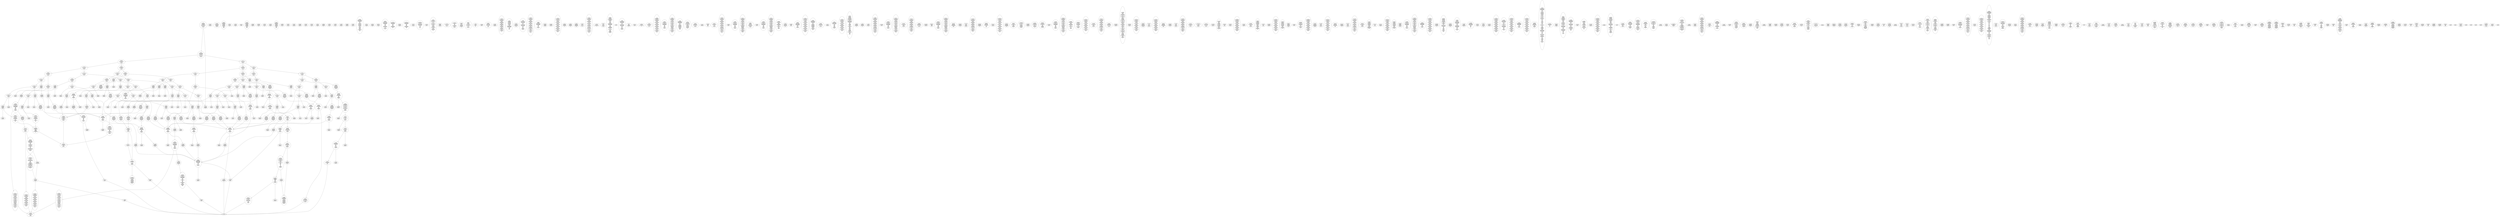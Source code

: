 /* Generated by GvGen v.1.0 (https://www.github.com/stricaud/gvgen) */

digraph G {
compound=true;
   node1 [label="[anywhere]"];
   node2 [label="# 0x0
PUSHX Data
PUSHX Data
MSTORE
PUSHX LogicData
CALLDATASIZE
LT
PUSHX Data
JUMPI
"];
   node3 [label="# 0xd
PUSHX Data
CALLDATALOAD
PUSHX BitData
SHR
PUSHX LogicData
GT
PUSHX Data
JUMPI
"];
   node4 [label="# 0x1e
PUSHX LogicData
GT
PUSHX Data
JUMPI
"];
   node5 [label="# 0x29
PUSHX LogicData
GT
PUSHX Data
JUMPI
"];
   node6 [label="# 0x34
PUSHX LogicData
GT
PUSHX Data
JUMPI
"];
   node7 [label="# 0x3f
PUSHX LogicData
EQ
PUSHX Data
JUMPI
"];
   node8 [label="# 0x4a
PUSHX LogicData
EQ
PUSHX Data
JUMPI
"];
   node9 [label="# 0x55
PUSHX LogicData
EQ
PUSHX Data
JUMPI
"];
   node10 [label="# 0x60
PUSHX Data
REVERT
"];
   node11 [label="# 0x64
JUMPDEST
PUSHX LogicData
EQ
PUSHX Data
JUMPI
"];
   node12 [label="# 0x70
PUSHX LogicData
EQ
PUSHX Data
JUMPI
"];
   node13 [label="# 0x7b
PUSHX Data
REVERT
"];
   node14 [label="# 0x7f
JUMPDEST
PUSHX LogicData
GT
PUSHX Data
JUMPI
"];
   node15 [label="# 0x8b
PUSHX LogicData
EQ
PUSHX Data
JUMPI
"];
   node16 [label="# 0x96
PUSHX LogicData
EQ
PUSHX Data
JUMPI
"];
   node17 [label="# 0xa1
PUSHX LogicData
EQ
PUSHX Data
JUMPI
"];
   node18 [label="# 0xac
PUSHX Data
REVERT
"];
   node19 [label="# 0xb0
JUMPDEST
PUSHX LogicData
EQ
PUSHX Data
JUMPI
"];
   node20 [label="# 0xbc
PUSHX LogicData
EQ
PUSHX Data
JUMPI
"];
   node21 [label="# 0xc7
PUSHX Data
REVERT
"];
   node22 [label="# 0xcb
JUMPDEST
PUSHX LogicData
GT
PUSHX Data
JUMPI
"];
   node23 [label="# 0xd7
PUSHX LogicData
GT
PUSHX Data
JUMPI
"];
   node24 [label="# 0xe2
PUSHX LogicData
EQ
PUSHX Data
JUMPI
"];
   node25 [label="# 0xed
PUSHX LogicData
EQ
PUSHX Data
JUMPI
"];
   node26 [label="# 0xf8
PUSHX LogicData
EQ
PUSHX Data
JUMPI
"];
   node27 [label="# 0x103
PUSHX Data
REVERT
"];
   node28 [label="# 0x107
JUMPDEST
PUSHX LogicData
EQ
PUSHX Data
JUMPI
"];
   node29 [label="# 0x113
PUSHX LogicData
EQ
PUSHX Data
JUMPI
"];
   node30 [label="# 0x11e
PUSHX Data
REVERT
"];
   node31 [label="# 0x122
JUMPDEST
PUSHX LogicData
EQ
PUSHX Data
JUMPI
"];
   node32 [label="# 0x12e
PUSHX LogicData
EQ
PUSHX Data
JUMPI
"];
   node33 [label="# 0x139
PUSHX LogicData
EQ
PUSHX Data
JUMPI
"];
   node34 [label="# 0x144
PUSHX LogicData
EQ
PUSHX Data
JUMPI
"];
   node35 [label="# 0x14f
PUSHX Data
REVERT
"];
   node36 [label="# 0x153
JUMPDEST
PUSHX LogicData
GT
PUSHX Data
JUMPI
"];
   node37 [label="# 0x15f
PUSHX LogicData
GT
PUSHX Data
JUMPI
"];
   node38 [label="# 0x16a
PUSHX LogicData
GT
PUSHX Data
JUMPI
"];
   node39 [label="# 0x175
PUSHX LogicData
EQ
PUSHX Data
JUMPI
"];
   node40 [label="# 0x180
PUSHX LogicData
EQ
PUSHX Data
JUMPI
"];
   node41 [label="# 0x18b
PUSHX LogicData
EQ
PUSHX Data
JUMPI
"];
   node42 [label="# 0x196
PUSHX Data
REVERT
"];
   node43 [label="# 0x19a
JUMPDEST
PUSHX LogicData
EQ
PUSHX Data
JUMPI
"];
   node44 [label="# 0x1a6
PUSHX LogicData
EQ
PUSHX Data
JUMPI
"];
   node45 [label="# 0x1b1
PUSHX Data
REVERT
"];
   node46 [label="# 0x1b5
JUMPDEST
PUSHX LogicData
GT
PUSHX Data
JUMPI
"];
   node47 [label="# 0x1c1
PUSHX LogicData
EQ
PUSHX Data
JUMPI
"];
   node48 [label="# 0x1cc
PUSHX LogicData
EQ
PUSHX Data
JUMPI
"];
   node49 [label="# 0x1d7
PUSHX LogicData
EQ
PUSHX Data
JUMPI
"];
   node50 [label="# 0x1e2
PUSHX Data
REVERT
"];
   node51 [label="# 0x1e6
JUMPDEST
PUSHX LogicData
EQ
PUSHX Data
JUMPI
"];
   node52 [label="# 0x1f2
PUSHX LogicData
EQ
PUSHX Data
JUMPI
"];
   node53 [label="# 0x1fd
PUSHX Data
REVERT
"];
   node54 [label="# 0x201
JUMPDEST
PUSHX LogicData
GT
PUSHX Data
JUMPI
"];
   node55 [label="# 0x20d
PUSHX LogicData
GT
PUSHX Data
JUMPI
"];
   node56 [label="# 0x218
PUSHX LogicData
EQ
PUSHX Data
JUMPI
"];
   node57 [label="# 0x223
PUSHX LogicData
EQ
PUSHX Data
JUMPI
"];
   node58 [label="# 0x22e
PUSHX LogicData
EQ
PUSHX Data
JUMPI
"];
   node59 [label="# 0x239
PUSHX Data
REVERT
"];
   node60 [label="# 0x23d
JUMPDEST
PUSHX LogicData
EQ
PUSHX Data
JUMPI
"];
   node61 [label="# 0x249
PUSHX LogicData
EQ
PUSHX Data
JUMPI
"];
   node62 [label="# 0x254
PUSHX Data
REVERT
"];
   node63 [label="# 0x258
JUMPDEST
PUSHX LogicData
EQ
PUSHX Data
JUMPI
"];
   node64 [label="# 0x264
PUSHX LogicData
EQ
PUSHX Data
JUMPI
"];
   node65 [label="# 0x26f
PUSHX LogicData
EQ
PUSHX Data
JUMPI
"];
   node66 [label="# 0x27a
PUSHX LogicData
EQ
PUSHX Data
JUMPI
"];
   node67 [label="# 0x285
JUMPDEST
PUSHX Data
REVERT
"];
   node68 [label="# 0x28a
JUMPDEST
CALLVALUE
ISZERO
PUSHX Data
JUMPI
"];
   node69 [label="# 0x292
PUSHX Data
REVERT
"];
   node70 [label="# 0x296
JUMPDEST
PUSHX Data
PUSHX Data
CALLDATASIZE
PUSHX Data
PUSHX Data
JUMP
"];
   node71 [label="# 0x2a5
JUMPDEST
PUSHX Data
JUMP
"];
   node72 [label="# 0x2aa
JUMPDEST
PUSHX MemData
MLOAD
ISZERO
ISZERO
MSTORE
PUSHX ArithData
ADD
"];
   node73 [label="# 0x2b6
JUMPDEST
PUSHX MemData
MLOAD
SUB
RETURN
"];
   node74 [label="# 0x2bf
JUMPDEST
CALLVALUE
ISZERO
PUSHX Data
JUMPI
"];
   node75 [label="# 0x2c7
PUSHX Data
REVERT
"];
   node76 [label="# 0x2cb
JUMPDEST
PUSHX Data
PUSHX Data
JUMP
"];
   node77 [label="# 0x2d4
JUMPDEST
PUSHX MemData
MLOAD
PUSHX Data
PUSHX Data
JUMP
"];
   node78 [label="# 0x2e1
JUMPDEST
CALLVALUE
ISZERO
PUSHX Data
JUMPI
"];
   node79 [label="# 0x2e9
PUSHX Data
REVERT
"];
   node80 [label="# 0x2ed
JUMPDEST
PUSHX Data
PUSHX Data
CALLDATASIZE
PUSHX Data
PUSHX Data
JUMP
"];
   node81 [label="# 0x2fc
JUMPDEST
PUSHX Data
PUSHX Data
MSTORE
PUSHX Data
MSTORE
PUSHX Data
SHA3
SLOAD
JUMP
"];
   node82 [label="# 0x30e
JUMPDEST
PUSHX MemData
MLOAD
MSTORE
PUSHX ArithData
ADD
PUSHX Data
JUMP
"];
   node83 [label="# 0x31c
JUMPDEST
CALLVALUE
ISZERO
PUSHX Data
JUMPI
"];
   node84 [label="# 0x324
PUSHX Data
REVERT
"];
   node85 [label="# 0x328
JUMPDEST
PUSHX Data
PUSHX Data
CALLDATASIZE
PUSHX Data
PUSHX Data
JUMP
"];
   node86 [label="# 0x337
JUMPDEST
PUSHX Data
JUMP
"];
   node87 [label="# 0x33c
JUMPDEST
PUSHX MemData
MLOAD
PUSHX ArithData
PUSHX BitData
PUSHX BitData
SHL
SUB
AND
MSTORE
PUSHX ArithData
ADD
PUSHX Data
JUMP
"];
   node88 [label="# 0x354
JUMPDEST
CALLVALUE
ISZERO
PUSHX Data
JUMPI
"];
   node89 [label="# 0x35c
PUSHX Data
REVERT
"];
   node90 [label="# 0x360
JUMPDEST
PUSHX Data
PUSHX Data
CALLDATASIZE
PUSHX Data
PUSHX Data
JUMP
"];
   node91 [label="# 0x36f
JUMPDEST
PUSHX Data
JUMP
"];
   node92 [label="# 0x374
JUMPDEST
STOP
"];
   node93 [label="# 0x376
JUMPDEST
CALLVALUE
ISZERO
PUSHX Data
JUMPI
"];
   node94 [label="# 0x37e
PUSHX Data
REVERT
"];
   node95 [label="# 0x382
JUMPDEST
PUSHX Data
PUSHX Data
JUMP
"];
   node96 [label="# 0x38b
JUMPDEST
CALLVALUE
ISZERO
PUSHX Data
JUMPI
"];
   node97 [label="# 0x393
PUSHX Data
REVERT
"];
   node98 [label="# 0x397
JUMPDEST
PUSHX Data
PUSHX Data
CALLDATASIZE
PUSHX Data
PUSHX Data
JUMP
"];
   node99 [label="# 0x3a6
JUMPDEST
PUSHX Data
PUSHX Data
MSTORE
PUSHX Data
MSTORE
PUSHX Data
SHA3
SLOAD
JUMP
"];
   node100 [label="# 0x3b8
JUMPDEST
CALLVALUE
ISZERO
PUSHX Data
JUMPI
"];
   node101 [label="# 0x3c0
PUSHX Data
REVERT
"];
   node102 [label="# 0x3c4
JUMPDEST
PUSHX StorData
SLOAD
PUSHX Data
JUMP
"];
   node103 [label="# 0x3cd
JUMPDEST
CALLVALUE
ISZERO
PUSHX Data
JUMPI
"];
   node104 [label="# 0x3d5
PUSHX Data
REVERT
"];
   node105 [label="# 0x3d9
JUMPDEST
PUSHX Data
PUSHX Data
CALLDATASIZE
PUSHX Data
PUSHX Data
JUMP
"];
   node106 [label="# 0x3e8
JUMPDEST
PUSHX Data
JUMP
"];
   node107 [label="# 0x3ed
JUMPDEST
CALLVALUE
ISZERO
PUSHX Data
JUMPI
"];
   node108 [label="# 0x3f5
PUSHX Data
REVERT
"];
   node109 [label="# 0x3f9
JUMPDEST
PUSHX Data
PUSHX Data
CALLDATASIZE
PUSHX Data
PUSHX Data
JUMP
"];
   node110 [label="# 0x408
JUMPDEST
PUSHX Data
JUMP
"];
   node111 [label="# 0x40d
JUMPDEST
CALLVALUE
ISZERO
PUSHX Data
JUMPI
"];
   node112 [label="# 0x415
PUSHX Data
REVERT
"];
   node113 [label="# 0x419
JUMPDEST
PUSHX StorData
SLOAD
PUSHX Data
PUSHX BitData
PUSHX BitData
SHL
DIV
PUSHX BitData
AND
JUMP
"];
   node114 [label="# 0x42e
JUMPDEST
CALLVALUE
ISZERO
PUSHX Data
JUMPI
"];
   node115 [label="# 0x436
PUSHX Data
REVERT
"];
   node116 [label="# 0x43a
JUMPDEST
PUSHX Data
PUSHX Data
JUMP
"];
   node117 [label="# 0x444
JUMPDEST
CALLVALUE
ISZERO
PUSHX Data
JUMPI
"];
   node118 [label="# 0x44c
PUSHX Data
REVERT
"];
   node119 [label="# 0x450
JUMPDEST
PUSHX Data
PUSHX Data
CALLDATASIZE
PUSHX Data
PUSHX Data
JUMP
"];
   node120 [label="# 0x45f
JUMPDEST
PUSHX Data
JUMP
"];
   node121 [label="# 0x464
JUMPDEST
CALLVALUE
ISZERO
PUSHX Data
JUMPI
"];
   node122 [label="# 0x46c
PUSHX Data
REVERT
"];
   node123 [label="# 0x470
JUMPDEST
PUSHX StorData
SLOAD
PUSHX Data
PUSHX BitData
PUSHX BitData
SHL
DIV
PUSHX BitData
AND
JUMP
"];
   node124 [label="# 0x485
JUMPDEST
CALLVALUE
ISZERO
PUSHX Data
JUMPI
"];
   node125 [label="# 0x48d
PUSHX Data
REVERT
"];
   node126 [label="# 0x491
JUMPDEST
PUSHX Data
PUSHX Data
JUMP
"];
   node127 [label="# 0x49a
JUMPDEST
CALLVALUE
ISZERO
PUSHX Data
JUMPI
"];
   node128 [label="# 0x4a2
PUSHX Data
REVERT
"];
   node129 [label="# 0x4a6
JUMPDEST
PUSHX Data
PUSHX Data
CALLDATASIZE
PUSHX Data
PUSHX Data
JUMP
"];
   node130 [label="# 0x4b5
JUMPDEST
PUSHX Data
JUMP
"];
   node131 [label="# 0x4ba
JUMPDEST
CALLVALUE
ISZERO
PUSHX Data
JUMPI
"];
   node132 [label="# 0x4c2
PUSHX Data
REVERT
"];
   node133 [label="# 0x4c6
JUMPDEST
PUSHX Data
PUSHX Data
CALLDATASIZE
PUSHX Data
PUSHX Data
JUMP
"];
   node134 [label="# 0x4d5
JUMPDEST
PUSHX Data
PUSHX Data
MSTORE
PUSHX Data
MSTORE
PUSHX Data
SHA3
SLOAD
JUMP
"];
   node135 [label="# 0x4e7
JUMPDEST
CALLVALUE
ISZERO
PUSHX Data
JUMPI
"];
   node136 [label="# 0x4ef
PUSHX Data
REVERT
"];
   node137 [label="# 0x4f3
JUMPDEST
PUSHX Data
PUSHX Data
CALLDATASIZE
PUSHX Data
PUSHX Data
JUMP
"];
   node138 [label="# 0x502
JUMPDEST
PUSHX Data
JUMP
"];
   node139 [label="# 0x507
JUMPDEST
CALLVALUE
ISZERO
PUSHX Data
JUMPI
"];
   node140 [label="# 0x50f
PUSHX Data
REVERT
"];
   node141 [label="# 0x513
JUMPDEST
PUSHX Data
PUSHX Data
CALLDATASIZE
PUSHX Data
PUSHX Data
JUMP
"];
   node142 [label="# 0x522
JUMPDEST
PUSHX Data
JUMP
"];
   node143 [label="# 0x527
JUMPDEST
CALLVALUE
ISZERO
PUSHX Data
JUMPI
"];
   node144 [label="# 0x52f
PUSHX Data
REVERT
"];
   node145 [label="# 0x533
JUMPDEST
PUSHX Data
PUSHX Data
CALLDATASIZE
PUSHX Data
PUSHX Data
JUMP
"];
   node146 [label="# 0x542
JUMPDEST
PUSHX Data
JUMP
"];
   node147 [label="# 0x547
JUMPDEST
CALLVALUE
ISZERO
PUSHX Data
JUMPI
"];
   node148 [label="# 0x54f
PUSHX Data
REVERT
"];
   node149 [label="# 0x553
JUMPDEST
PUSHX Data
PUSHX Data
CALLDATASIZE
PUSHX Data
PUSHX Data
JUMP
"];
   node150 [label="# 0x562
JUMPDEST
PUSHX Data
JUMP
"];
   node151 [label="# 0x567
JUMPDEST
CALLVALUE
ISZERO
PUSHX Data
JUMPI
"];
   node152 [label="# 0x56f
PUSHX Data
REVERT
"];
   node153 [label="# 0x573
JUMPDEST
PUSHX Data
PUSHX Data
CALLDATASIZE
PUSHX Data
PUSHX Data
JUMP
"];
   node154 [label="# 0x582
JUMPDEST
PUSHX Data
JUMP
"];
   node155 [label="# 0x587
JUMPDEST
CALLVALUE
ISZERO
PUSHX Data
JUMPI
"];
   node156 [label="# 0x58f
PUSHX Data
REVERT
"];
   node157 [label="# 0x593
JUMPDEST
PUSHX Data
PUSHX Data
CALLDATASIZE
PUSHX Data
PUSHX Data
JUMP
"];
   node158 [label="# 0x5a2
JUMPDEST
PUSHX Data
JUMP
"];
   node159 [label="# 0x5a7
JUMPDEST
CALLVALUE
ISZERO
PUSHX Data
JUMPI
"];
   node160 [label="# 0x5af
PUSHX Data
REVERT
"];
   node161 [label="# 0x5b3
JUMPDEST
PUSHX Data
PUSHX Data
JUMP
"];
   node162 [label="# 0x5bc
JUMPDEST
CALLVALUE
ISZERO
PUSHX Data
JUMPI
"];
   node163 [label="# 0x5c4
PUSHX Data
REVERT
"];
   node164 [label="# 0x5c8
JUMPDEST
PUSHX Data
PUSHX Data
CALLDATASIZE
PUSHX Data
PUSHX Data
JUMP
"];
   node165 [label="# 0x5d7
JUMPDEST
PUSHX Data
JUMP
"];
   node166 [label="# 0x5dc
JUMPDEST
CALLVALUE
ISZERO
PUSHX Data
JUMPI
"];
   node167 [label="# 0x5e4
PUSHX Data
REVERT
"];
   node168 [label="# 0x5e8
JUMPDEST
PUSHX StorData
SLOAD
PUSHX ArithData
PUSHX BitData
PUSHX BitData
SHL
SUB
AND
PUSHX Data
JUMP
"];
   node169 [label="# 0x5fa
JUMPDEST
CALLVALUE
ISZERO
PUSHX Data
JUMPI
"];
   node170 [label="# 0x602
PUSHX Data
REVERT
"];
   node171 [label="# 0x606
JUMPDEST
PUSHX Data
PUSHX Data
JUMP
"];
   node172 [label="# 0x60f
JUMPDEST
CALLVALUE
ISZERO
PUSHX Data
JUMPI
"];
   node173 [label="# 0x617
PUSHX Data
REVERT
"];
   node174 [label="# 0x61b
JUMPDEST
PUSHX Data
PUSHX Data
CALLDATASIZE
PUSHX Data
PUSHX Data
JUMP
"];
   node175 [label="# 0x62a
JUMPDEST
PUSHX Data
JUMP
"];
   node176 [label="# 0x62f
JUMPDEST
CALLVALUE
ISZERO
PUSHX Data
JUMPI
"];
   node177 [label="# 0x637
PUSHX Data
REVERT
"];
   node178 [label="# 0x63b
JUMPDEST
PUSHX Data
PUSHX Data
CALLDATASIZE
PUSHX Data
PUSHX Data
JUMP
"];
   node179 [label="# 0x64a
JUMPDEST
PUSHX Data
JUMP
"];
   node180 [label="# 0x64f
JUMPDEST
CALLVALUE
ISZERO
PUSHX Data
JUMPI
"];
   node181 [label="# 0x657
PUSHX Data
REVERT
"];
   node182 [label="# 0x65b
JUMPDEST
PUSHX Data
PUSHX Data
JUMP
"];
   node183 [label="# 0x66a
JUMPDEST
CALLVALUE
ISZERO
PUSHX Data
JUMPI
"];
   node184 [label="# 0x672
PUSHX Data
REVERT
"];
   node185 [label="# 0x676
JUMPDEST
PUSHX Data
PUSHX Data
CALLDATASIZE
PUSHX Data
PUSHX Data
JUMP
"];
   node186 [label="# 0x685
JUMPDEST
PUSHX Data
JUMP
"];
   node187 [label="# 0x68a
JUMPDEST
CALLVALUE
ISZERO
PUSHX Data
JUMPI
"];
   node188 [label="# 0x692
PUSHX Data
REVERT
"];
   node189 [label="# 0x696
JUMPDEST
PUSHX Data
PUSHX Data
CALLDATASIZE
PUSHX Data
PUSHX Data
JUMP
"];
   node190 [label="# 0x6a5
JUMPDEST
PUSHX Data
JUMP
"];
   node191 [label="# 0x6aa
JUMPDEST
CALLVALUE
ISZERO
PUSHX Data
JUMPI
"];
   node192 [label="# 0x6b2
PUSHX Data
REVERT
"];
   node193 [label="# 0x6b6
JUMPDEST
PUSHX Data
PUSHX Data
CALLDATASIZE
PUSHX Data
PUSHX Data
JUMP
"];
   node194 [label="# 0x6c5
JUMPDEST
PUSHX Data
JUMP
"];
   node195 [label="# 0x6ca
JUMPDEST
CALLVALUE
ISZERO
PUSHX Data
JUMPI
"];
   node196 [label="# 0x6d2
PUSHX Data
REVERT
"];
   node197 [label="# 0x6d6
JUMPDEST
PUSHX Data
PUSHX Data
CALLDATASIZE
PUSHX Data
PUSHX Data
JUMP
"];
   node198 [label="# 0x6e5
JUMPDEST
PUSHX Data
JUMP
"];
   node199 [label="# 0x6ea
JUMPDEST
CALLVALUE
ISZERO
PUSHX Data
JUMPI
"];
   node200 [label="# 0x6f2
PUSHX Data
REVERT
"];
   node201 [label="# 0x6f6
JUMPDEST
PUSHX Data
PUSHX Data
CALLDATASIZE
PUSHX Data
PUSHX Data
JUMP
"];
   node202 [label="# 0x705
JUMPDEST
PUSHX ArithData
PUSHX BitData
PUSHX BitData
SHL
SUB
AND
PUSHX Data
MSTORE
PUSHX Data
PUSHX Data
MSTORE
PUSHX Data
SHA3
AND
MSTORE
MSTORE
SHA3
SLOAD
PUSHX BitData
AND
JUMP
"];
   node203 [label="# 0x733
JUMPDEST
PUSHX Data
PUSHX Data
CALLDATASIZE
PUSHX Data
PUSHX Data
JUMP
"];
   node204 [label="# 0x741
JUMPDEST
PUSHX Data
JUMP
"];
   node205 [label="# 0x746
JUMPDEST
PUSHX Data
PUSHX Data
CALLDATASIZE
PUSHX Data
PUSHX Data
JUMP
"];
   node206 [label="# 0x754
JUMPDEST
PUSHX Data
JUMP
"];
   node207 [label="# 0x759
JUMPDEST
CALLVALUE
ISZERO
PUSHX Data
JUMPI
"];
   node208 [label="# 0x761
PUSHX Data
REVERT
"];
   node209 [label="# 0x765
JUMPDEST
PUSHX Data
PUSHX Data
CALLDATASIZE
PUSHX Data
PUSHX Data
JUMP
"];
   node210 [label="# 0x774
JUMPDEST
PUSHX Data
JUMP
"];
   node211 [label="# 0x779
JUMPDEST
PUSHX Data
PUSHX ArithData
PUSHX BitData
PUSHX BitData
SHL
SUB
NOT
AND
PUSHX BitData
PUSHX BitData
SHL
EQ
PUSHX Data
JUMPI
"];
   node212 [label="# 0x795
PUSHX ArithData
PUSHX BitData
PUSHX BitData
SHL
SUB
NOT
AND
PUSHX BitData
PUSHX BitData
SHL
EQ
"];
   node213 [label="# 0x7aa
JUMPDEST
PUSHX Data
JUMPI
"];
   node214 [label="# 0x7b0
PUSHX ArithData
PUSHX BitData
PUSHX BitData
SHL
SUB
NOT
AND
PUSHX BitData
PUSHX BitData
SHL
EQ
"];
   node215 [label="# 0x7c5
JUMPDEST
PUSHX Data
JUMPI
"];
   node216 [label="# 0x7cb
PUSHX BitData
PUSHX BitData
SHL
PUSHX ArithData
PUSHX BitData
PUSHX BitData
SHL
SUB
NOT
AND
EQ
"];
   node217 [label="# 0x7e0
JUMPDEST
JUMP
"];
   node218 [label="# 0x7e6
JUMPDEST
PUSHX Data
PUSHX StorData
SLOAD
PUSHX Data
PUSHX Data
JUMP
"];
   node219 [label="# 0x7f5
JUMPDEST
PUSHX ArithData
ADD
PUSHX ArithData
DIV
MUL
PUSHX ArithData
ADD
PUSHX MemData
MLOAD
ADD
PUSHX Data
MSTORE
MSTORE
PUSHX ArithData
ADD
SLOAD
PUSHX Data
PUSHX Data
JUMP
"];
   node220 [label="# 0x821
JUMPDEST
ISZERO
PUSHX Data
JUMPI
"];
   node221 [label="# 0x828
PUSHX LogicData
LT
PUSHX Data
JUMPI
"];
   node222 [label="# 0x830
PUSHX ArithData
SLOAD
DIV
MUL
MSTORE
PUSHX ArithData
ADD
PUSHX Data
JUMP
"];
   node223 [label="# 0x843
JUMPDEST
ADD
PUSHX Data
MSTORE
PUSHX Data
PUSHX Data
SHA3
"];
   node224 [label="# 0x851
JUMPDEST
SLOAD
MSTORE
PUSHX ArithData
ADD
PUSHX ArithData
ADD
GT
PUSHX Data
JUMPI
"];
   node225 [label="# 0x865
SUB
PUSHX BitData
AND
ADD
"];
   node226 [label="# 0x86e
JUMPDEST
JUMP
"];
   node227 [label="# 0x878
JUMPDEST
PUSHX Data
PUSHX Data
PUSHX StorData
SLOAD
GT
JUMP
"];
   node228 [label="# 0x885
JUMPDEST
PUSHX Data
JUMPI
"];
   node229 [label="# 0x88a
PUSHX MemData
MLOAD
PUSHX BitData
PUSHX BitData
SHL
MSTORE
PUSHX Data
PUSHX ArithData
ADD
MSTORE
PUSHX Data
PUSHX ArithData
ADD
MSTORE
PUSHX Data
PUSHX ArithData
ADD
MSTORE
PUSHX Data
PUSHX ArithData
ADD
MSTORE
PUSHX ArithData
ADD
"];
   node230 [label="# 0x8f3
JUMPDEST
PUSHX MemData
MLOAD
SUB
REVERT
"];
   node231 [label="# 0x8fc
JUMPDEST
PUSHX Data
MSTORE
PUSHX Data
PUSHX Data
MSTORE
PUSHX Data
SHA3
SLOAD
PUSHX ArithData
PUSHX BitData
PUSHX BitData
SHL
SUB
AND
JUMP
"];
   node232 [label="# 0x918
JUMPDEST
PUSHX Data
PUSHX Data
PUSHX Data
JUMP
"];
   node233 [label="# 0x923
JUMPDEST
PUSHX ArithData
PUSHX BitData
PUSHX BitData
SHL
SUB
AND
PUSHX ArithData
PUSHX BitData
PUSHX BitData
SHL
SUB
AND
EQ
ISZERO
PUSHX Data
JUMPI
"];
   node234 [label="# 0x940
PUSHX MemData
MLOAD
PUSHX BitData
PUSHX BitData
SHL
MSTORE
PUSHX Data
PUSHX ArithData
ADD
MSTORE
PUSHX Data
PUSHX ArithData
ADD
MSTORE
PUSHX Data
PUSHX ArithData
ADD
MSTORE
PUSHX BitData
PUSHX BitData
SHL
PUSHX ArithData
ADD
MSTORE
PUSHX ArithData
ADD
PUSHX Data
JUMP
"];
   node235 [label="# 0x992
JUMPDEST
CALLER
PUSHX ArithData
PUSHX BitData
PUSHX BitData
SHL
SUB
AND
EQ
PUSHX Data
JUMPI
"];
   node236 [label="# 0x9a4
PUSHX Data
CALLER
PUSHX Data
JUMP
"];
   node237 [label="# 0x9ae
JUMPDEST
PUSHX Data
JUMPI
"];
   node238 [label="# 0x9b3
PUSHX MemData
MLOAD
PUSHX BitData
PUSHX BitData
SHL
MSTORE
PUSHX Data
PUSHX ArithData
ADD
MSTORE
PUSHX Data
PUSHX ArithData
ADD
MSTORE
PUSHX Data
PUSHX ArithData
ADD
MSTORE
PUSHX Data
PUSHX ArithData
ADD
MSTORE
PUSHX ArithData
ADD
PUSHX Data
JUMP
"];
   node239 [label="# 0xa20
JUMPDEST
PUSHX Data
PUSHX Data
JUMP
"];
   node240 [label="# 0xa2b
JUMPDEST
JUMP
"];
   node241 [label="# 0xa30
JUMPDEST
PUSHX Data
PUSHX Data
JUMP
"];
   node242 [label="# 0xa3b
JUMPDEST
PUSHX Data
PUSHX Data
PUSHX Data
JUMP
"];
   node243 [label="# 0xa46
JUMPDEST
LT
PUSHX Data
JUMPI
"];
   node244 [label="# 0xa4d
PUSHX MemData
MLOAD
PUSHX BitData
PUSHX BitData
SHL
MSTORE
PUSHX Data
PUSHX ArithData
ADD
MSTORE
PUSHX Data
PUSHX ArithData
ADD
MSTORE
PUSHX Data
PUSHX ArithData
ADD
MSTORE
PUSHX BitData
PUSHX BitData
SHL
PUSHX ArithData
ADD
MSTORE
PUSHX ArithData
ADD
PUSHX Data
JUMP
"];
   node245 [label="# 0xa9f
JUMPDEST
PUSHX StorData
SLOAD
"];
   node246 [label="# 0xaa7
JUMPDEST
LT
ISZERO
PUSHX Data
JUMPI
"];
   node247 [label="# 0xab0
PUSHX Data
MSTORE
PUSHX Data
PUSHX ArithData
MSTORE
PUSHX Data
SHA3
MLOAD
ADD
MSTORE
SLOAD
PUSHX ArithData
PUSHX BitData
PUSHX BitData
SHL
SUB
AND
MSTORE
PUSHX BitData
PUSHX BitData
SHL
DIV
PUSHX BitData
AND
ADD
MSTORE
ISZERO
PUSHX Data
JUMPI
"];
   node248 [label="# 0xaf6
MLOAD
"];
   node249 [label="# 0xafa
JUMPDEST
PUSHX ArithData
PUSHX BitData
PUSHX BitData
SHL
SUB
AND
PUSHX ArithData
PUSHX BitData
PUSHX BitData
SHL
SUB
AND
EQ
ISZERO
PUSHX Data
JUMPI
"];
   node250 [label="# 0xb15
EQ
ISZERO
PUSHX Data
JUMPI
"];
   node251 [label="# 0xb1d
PUSHX Data
JUMP
"];
   node252 [label="# 0xb28
JUMPDEST
PUSHX ArithData
ADD
"];
   node253 [label="# 0xb2f
JUMPDEST
PUSHX ArithData
ADD
PUSHX Data
JUMP
"];
   node254 [label="# 0xb38
JUMPDEST
PUSHX MemData
MLOAD
PUSHX BitData
PUSHX BitData
SHL
MSTORE
PUSHX Data
PUSHX ArithData
ADD
MSTORE
PUSHX Data
PUSHX ArithData
ADD
MSTORE
PUSHX Data
PUSHX ArithData
ADD
MSTORE
PUSHX Data
PUSHX ArithData
ADD
MSTORE
PUSHX ArithData
ADD
PUSHX Data
JUMP
"];
   node255 [label="# 0xba7
JUMPDEST
PUSHX StorData
SLOAD
PUSHX ArithData
PUSHX BitData
PUSHX BitData
SHL
SUB
AND
CALLER
EQ
PUSHX Data
JUMPI
"];
   node256 [label="# 0xbba
PUSHX MemData
MLOAD
PUSHX BitData
PUSHX BitData
SHL
MSTORE
PUSHX Data
PUSHX ArithData
ADD
MSTORE
PUSHX ArithData
ADD
MSTORE
PUSHX MemData
MLOAD
PUSHX Data
PUSHX Data
CODECOPY
MLOAD
MSTORE
PUSHX ArithData
ADD
MSTORE
PUSHX ArithData
ADD
PUSHX Data
JUMP
"];
   node257 [label="# 0xbef
JUMPDEST
PUSHX ArithData
PUSHX BitData
PUSHX BitData
SHL
SUB
AND
PUSHX Data
MSTORE
PUSHX Data
PUSHX Data
MSTORE
PUSHX Data
SHA3
SSTORE
JUMP
"];
   node258 [label="# 0xc0b
JUMPDEST
PUSHX StorData
SLOAD
PUSHX ArithData
PUSHX BitData
PUSHX BitData
SHL
SUB
AND
CALLER
EQ
PUSHX Data
JUMPI
"];
   node259 [label="# 0xc1e
PUSHX MemData
MLOAD
PUSHX BitData
PUSHX BitData
SHL
MSTORE
PUSHX Data
PUSHX ArithData
ADD
MSTORE
PUSHX ArithData
ADD
MSTORE
PUSHX MemData
MLOAD
PUSHX Data
PUSHX Data
CODECOPY
MLOAD
MSTORE
PUSHX ArithData
ADD
MSTORE
PUSHX ArithData
ADD
PUSHX Data
JUMP
"];
   node260 [label="# 0xc53
JUMPDEST
SELFBALANCE
PUSHX Data
PUSHX Data
PUSHX Data
JUMP
"];
   node261 [label="# 0xc72
JUMPDEST
JUMP
"];
   node262 [label="# 0xc75
JUMPDEST
PUSHX Data
PUSHX MemData
MLOAD
PUSHX ArithData
ADD
PUSHX Data
MSTORE
PUSHX Data
MSTORE
PUSHX Data
JUMP
"];
   node263 [label="# 0xc90
JUMPDEST
PUSHX Data
PUSHX LogicData
LT
PUSHX Data
JUMPI
"];
   node264 [label="# 0xc9c
PUSHX Data
REVERT
"];
   node265 [label="# 0xca0
JUMPDEST
ADD
SLOAD
JUMP
"];
   node266 [label="# 0xca7
JUMPDEST
PUSHX StorData
SLOAD
LT
PUSHX Data
JUMPI
"];
   node267 [label="# 0xcb2
PUSHX MemData
MLOAD
PUSHX BitData
PUSHX BitData
SHL
MSTORE
PUSHX Data
PUSHX ArithData
ADD
MSTORE
PUSHX Data
PUSHX ArithData
ADD
MSTORE
PUSHX Data
PUSHX ArithData
ADD
MSTORE
PUSHX BitData
PUSHX BitData
SHL
PUSHX ArithData
ADD
MSTORE
PUSHX ArithData
ADD
PUSHX Data
JUMP
"];
   node268 [label="# 0xd05
JUMPDEST
JUMP
"];
   node269 [label="# 0xd09
JUMPDEST
PUSHX StorData
SLOAD
PUSHX ArithData
PUSHX BitData
PUSHX BitData
SHL
SUB
AND
CALLER
EQ
PUSHX Data
JUMPI
"];
   node270 [label="# 0xd1c
PUSHX MemData
MLOAD
PUSHX BitData
PUSHX BitData
SHL
MSTORE
PUSHX Data
PUSHX ArithData
ADD
MSTORE
PUSHX ArithData
ADD
MSTORE
PUSHX MemData
MLOAD
PUSHX Data
PUSHX Data
CODECOPY
MLOAD
MSTORE
PUSHX ArithData
ADD
MSTORE
PUSHX ArithData
ADD
PUSHX Data
JUMP
"];
   node271 [label="# 0xd51
JUMPDEST
MLOAD
PUSHX Data
PUSHX Data
PUSHX ArithData
ADD
PUSHX Data
JUMP
"];
   node272 [label="# 0xd64
JUMPDEST
JUMP
"];
   node273 [label="# 0xd68
JUMPDEST
PUSHX StorData
SLOAD
PUSHX ArithData
PUSHX BitData
PUSHX BitData
SHL
SUB
AND
CALLER
EQ
PUSHX Data
JUMPI
"];
   node274 [label="# 0xd7b
PUSHX MemData
MLOAD
PUSHX BitData
PUSHX BitData
SHL
MSTORE
PUSHX Data
PUSHX ArithData
ADD
MSTORE
PUSHX ArithData
ADD
MSTORE
PUSHX MemData
MLOAD
PUSHX Data
PUSHX Data
CODECOPY
MLOAD
MSTORE
PUSHX ArithData
ADD
MSTORE
PUSHX ArithData
ADD
PUSHX Data
JUMP
"];
   node275 [label="# 0xdb0
JUMPDEST
PUSHX StorData
SLOAD
ISZERO
ISZERO
PUSHX BitData
PUSHX BitData
SHL
MUL
PUSHX BitData
AND
OR
SSTORE
JUMP
"];
   node276 [label="# 0xde9
JUMPDEST
PUSHX Data
PUSHX Data
PUSHX Data
JUMP
"];
   node277 [label="# 0xdf4
JUMPDEST
MLOAD
JUMP
"];
   node278 [label="# 0xdfb
JUMPDEST
PUSHX Data
PUSHX ArithData
PUSHX BitData
PUSHX BitData
SHL
SUB
AND
PUSHX Data
JUMPI
"];
   node279 [label="# 0xe0c
PUSHX MemData
MLOAD
PUSHX BitData
PUSHX BitData
SHL
MSTORE
PUSHX Data
PUSHX ArithData
ADD
MSTORE
PUSHX Data
PUSHX ArithData
ADD
MSTORE
PUSHX Data
PUSHX ArithData
ADD
MSTORE
PUSHX Data
PUSHX ArithData
ADD
MSTORE
PUSHX ArithData
ADD
PUSHX Data
JUMP
"];
   node280 [label="# 0xe79
JUMPDEST
PUSHX ArithData
PUSHX BitData
PUSHX BitData
SHL
SUB
AND
PUSHX Data
MSTORE
PUSHX Data
PUSHX Data
MSTORE
PUSHX Data
SHA3
SLOAD
PUSHX BitData
AND
JUMP
"];
   node281 [label="# 0xea7
JUMPDEST
PUSHX StorData
SLOAD
PUSHX ArithData
PUSHX BitData
PUSHX BitData
SHL
SUB
AND
CALLER
EQ
PUSHX Data
JUMPI
"];
   node282 [label="# 0xeba
PUSHX MemData
MLOAD
PUSHX BitData
PUSHX BitData
SHL
MSTORE
PUSHX Data
PUSHX ArithData
ADD
MSTORE
PUSHX ArithData
ADD
MSTORE
PUSHX MemData
MLOAD
PUSHX Data
PUSHX Data
CODECOPY
MLOAD
MSTORE
PUSHX ArithData
ADD
MSTORE
PUSHX ArithData
ADD
PUSHX Data
JUMP
"];
   node283 [label="# 0xeef
JUMPDEST
PUSHX Data
PUSHX Data
PUSHX Data
JUMP
"];
   node284 [label="# 0xef9
JUMPDEST
JUMP
"];
   node285 [label="# 0xefb
JUMPDEST
PUSHX Data
PUSHX LogicData
LT
PUSHX Data
JUMPI
"];
   node286 [label="# 0xf07
PUSHX Data
REVERT
"];
   node287 [label="# 0xf0b
JUMPDEST
PUSHX Data
PUSHX StorData
SLOAD
PUSHX Data
PUSHX Data
JUMP
"];
   node288 [label="# 0xf1a
JUMPDEST
PUSHX ArithData
PUSHX BitData
PUSHX BitData
SHL
SUB
AND
CALLER
EQ
ISZERO
PUSHX Data
JUMPI
"];
   node289 [label="# 0xf2c
PUSHX MemData
MLOAD
PUSHX BitData
PUSHX BitData
SHL
MSTORE
PUSHX Data
PUSHX ArithData
ADD
MSTORE
PUSHX Data
PUSHX ArithData
ADD
MSTORE
PUSHX Data
PUSHX ArithData
ADD
MSTORE
PUSHX ArithData
ADD
PUSHX Data
JUMP
"];
   node290 [label="# 0xf73
JUMPDEST
CALLER
PUSHX Data
MSTORE
PUSHX Data
PUSHX ArithData
MSTORE
PUSHX MemData
SHA3
PUSHX ArithData
PUSHX BitData
PUSHX BitData
SHL
SUB
AND
MSTORE
MSTORE
SHA3
SLOAD
PUSHX BitData
NOT
AND
ISZERO
ISZERO
OR
SSTORE
MLOAD
MSTORE
PUSHX Data
ADD
PUSHX MemData
MLOAD
SUB
LOGX
JUMP
"];
   node291 [label="# 0xfdf
JUMPDEST
PUSHX Data
PUSHX Data
JUMP
"];
   node292 [label="# 0xfea
JUMPDEST
PUSHX Data
PUSHX Data
JUMP
"];
   node293 [label="# 0xff6
JUMPDEST
PUSHX Data
JUMPI
"];
   node294 [label="# 0xffb
PUSHX MemData
MLOAD
PUSHX BitData
PUSHX BitData
SHL
MSTORE
PUSHX Data
PUSHX ArithData
ADD
MSTORE
PUSHX Data
PUSHX ArithData
ADD
MSTORE
PUSHX Data
PUSHX ArithData
ADD
MSTORE
PUSHX BitData
PUSHX BitData
SHL
PUSHX ArithData
ADD
MSTORE
PUSHX ArithData
ADD
PUSHX Data
JUMP
"];
   node295 [label="# 0x105e
JUMPDEST
JUMP
"];
   node296 [label="# 0x1064
JUMPDEST
PUSHX StorData
SLOAD
PUSHX ArithData
PUSHX BitData
PUSHX BitData
SHL
SUB
AND
CALLER
EQ
PUSHX Data
JUMPI
"];
   node297 [label="# 0x1077
PUSHX MemData
MLOAD
PUSHX BitData
PUSHX BitData
SHL
MSTORE
PUSHX Data
PUSHX ArithData
ADD
MSTORE
PUSHX ArithData
ADD
MSTORE
PUSHX MemData
MLOAD
PUSHX Data
PUSHX Data
CODECOPY
MLOAD
MSTORE
PUSHX ArithData
ADD
MSTORE
PUSHX ArithData
ADD
PUSHX Data
JUMP
"];
   node298 [label="# 0x10ac
JUMPDEST
PUSHX LogicData
GT
ISZERO
PUSHX Data
JUMPI
"];
   node299 [label="# 0x10b7
PUSHX MemData
MLOAD
PUSHX BitData
PUSHX BitData
SHL
MSTORE
PUSHX Data
PUSHX ArithData
ADD
MSTORE
PUSHX Data
PUSHX ArithData
ADD
MSTORE
PUSHX BitData
PUSHX BitData
SHL
PUSHX ArithData
ADD
MSTORE
PUSHX ArithData
ADD
PUSHX Data
JUMP
"];
   node300 [label="# 0x10ed
JUMPDEST
PUSHX Data
PUSHX LogicData
LT
PUSHX Data
JUMPI
"];
   node301 [label="# 0x10fa
PUSHX Data
PUSHX Data
JUMP
"];
   node302 [label="# 0x1101
JUMPDEST
ADD
SSTORE
JUMP
"];
   node303 [label="# 0x1108
JUMPDEST
PUSHX StorData
SLOAD
PUSHX ArithData
PUSHX BitData
PUSHX BitData
SHL
SUB
AND
CALLER
EQ
PUSHX Data
JUMPI
"];
   node304 [label="# 0x111b
PUSHX MemData
MLOAD
PUSHX BitData
PUSHX BitData
SHL
MSTORE
PUSHX Data
PUSHX ArithData
ADD
MSTORE
PUSHX ArithData
ADD
MSTORE
PUSHX MemData
MLOAD
PUSHX Data
PUSHX Data
CODECOPY
MLOAD
MSTORE
PUSHX ArithData
ADD
MSTORE
PUSHX ArithData
ADD
PUSHX Data
JUMP
"];
   node305 [label="# 0x1150
JUMPDEST
PUSHX Data
PUSHX Data
PUSHX StorData
SLOAD
JUMP
"];
   node306 [label="# 0x115e
JUMPDEST
PUSHX Data
PUSHX Data
JUMP
"];
   node307 [label="# 0x1168
JUMPDEST
GT
ISZERO
PUSHX Data
JUMPI
"];
   node308 [label="# 0x116f
PUSHX MemData
MLOAD
PUSHX BitData
PUSHX BitData
SHL
MSTORE
PUSHX Data
PUSHX ArithData
ADD
MSTORE
PUSHX Data
PUSHX ArithData
ADD
MSTORE
PUSHX BitData
PUSHX BitData
SHL
PUSHX ArithData
ADD
MSTORE
PUSHX ArithData
ADD
PUSHX Data
JUMP
"];
   node309 [label="# 0x11a9
JUMPDEST
PUSHX Data
PUSHX Data
JUMP
"];
   node310 [label="# 0x11b3
JUMPDEST
PUSHX Data
PUSHX Data
PUSHX StorData
SLOAD
GT
JUMP
"];
   node311 [label="# 0x11c0
JUMPDEST
PUSHX Data
JUMPI
"];
   node312 [label="# 0x11c5
PUSHX MemData
MLOAD
PUSHX BitData
PUSHX BitData
SHL
MSTORE
PUSHX Data
PUSHX ArithData
ADD
MSTORE
PUSHX Data
PUSHX ArithData
ADD
MSTORE
PUSHX Data
PUSHX ArithData
ADD
MSTORE
PUSHX Data
PUSHX ArithData
ADD
MSTORE
PUSHX ArithData
ADD
PUSHX Data
JUMP
"];
   node313 [label="# 0x1232
JUMPDEST
PUSHX Data
PUSHX Data
PUSHX Data
JUMP
"];
   node314 [label="# 0x123c
JUMPDEST
MLOAD
PUSHX LogicData
EQ
ISZERO
PUSHX Data
JUMPI
"];
   node315 [label="# 0x1249
PUSHX MemData
MLOAD
PUSHX ArithData
ADD
PUSHX Data
MSTORE
PUSHX Data
MSTORE
PUSHX Data
JUMP
"];
   node316 [label="# 0x125d
JUMPDEST
PUSHX Data
PUSHX Data
JUMP
"];
   node317 [label="# 0x1267
JUMPDEST
PUSHX MemData
MLOAD
PUSHX ArithData
ADD
PUSHX Data
PUSHX Data
JUMP
"];
   node318 [label="# 0x1278
JUMPDEST
PUSHX MemData
MLOAD
PUSHX ArithData
SUB
SUB
MSTORE
PUSHX Data
MSTORE
"];
   node319 [label="# 0x1288
JUMPDEST
JUMP
"];
   node320 [label="# 0x128f
JUMPDEST
PUSHX StorData
SLOAD
PUSHX ArithData
PUSHX BitData
PUSHX BitData
SHL
SUB
AND
CALLER
EQ
PUSHX Data
JUMPI
"];
   node321 [label="# 0x12a2
PUSHX MemData
MLOAD
PUSHX BitData
PUSHX BitData
SHL
MSTORE
PUSHX Data
PUSHX ArithData
ADD
MSTORE
PUSHX ArithData
ADD
MSTORE
PUSHX MemData
MLOAD
PUSHX Data
PUSHX Data
CODECOPY
MLOAD
MSTORE
PUSHX ArithData
ADD
MSTORE
PUSHX ArithData
ADD
PUSHX Data
JUMP
"];
   node322 [label="# 0x12d7
JUMPDEST
PUSHX StorData
SLOAD
ISZERO
ISZERO
PUSHX BitData
PUSHX BitData
SHL
MUL
PUSHX BitData
AND
OR
SSTORE
JUMP
"];
   node323 [label="# 0x1310
JUMPDEST
PUSHX StorData
SLOAD
PUSHX BitData
PUSHX BitData
SHL
DIV
PUSHX BitData
AND
PUSHX Data
JUMPI
"];
   node324 [label="# 0x1322
PUSHX MemData
MLOAD
PUSHX BitData
PUSHX BitData
SHL
MSTORE
PUSHX Data
PUSHX ArithData
ADD
MSTORE
PUSHX Data
PUSHX ArithData
ADD
MSTORE
PUSHX Data
PUSHX ArithData
ADD
MSTORE
PUSHX ArithData
ADD
PUSHX Data
JUMP
"];
   node325 [label="# 0x1369
JUMPDEST
PUSHX LogicData
GT
ISZERO
PUSHX Data
JUMPI
"];
   node326 [label="# 0x1374
PUSHX MemData
MLOAD
PUSHX BitData
PUSHX BitData
SHL
MSTORE
PUSHX Data
PUSHX ArithData
ADD
MSTORE
PUSHX Data
PUSHX ArithData
ADD
MSTORE
PUSHX BitData
PUSHX BitData
SHL
PUSHX ArithData
ADD
MSTORE
PUSHX ArithData
ADD
PUSHX Data
JUMP
"];
   node327 [label="# 0x13aa
JUMPDEST
PUSHX Data
PUSHX LogicData
LT
PUSHX Data
JUMPI
"];
   node328 [label="# 0x13b8
PUSHX Data
PUSHX Data
JUMP
"];
   node329 [label="# 0x13bf
JUMPDEST
ADD
SLOAD
PUSHX Data
PUSHX ArithData
MUL
PUSHX ArithData
ADD
PUSHX MemData
MLOAD
ADD
PUSHX Data
MSTORE
MSTORE
PUSHX ArithData
ADD
PUSHX ArithData
MUL
CALLDATACOPY
PUSHX Data
ADD
MSTORE
PUSHX MemData
MLOAD
PUSHX BitData
NOT
CALLER
PUSHX BitData
SHL
AND
PUSHX ArithData
ADD
MSTORE
PUSHX ArithData
ADD
PUSHX MemData
MLOAD
PUSHX ArithData
SUB
SUB
MSTORE
PUSHX Data
MSTORE
MLOAD
PUSHX ArithData
ADD
SHA3
PUSHX Data
JUMP
"];
   node330 [label="# 0x1433
JUMPDEST
PUSHX Data
JUMPI
"];
   node331 [label="# 0x1438
PUSHX MemData
MLOAD
PUSHX BitData
PUSHX BitData
SHL
MSTORE
PUSHX Data
PUSHX ArithData
ADD
MSTORE
PUSHX Data
PUSHX ArithData
ADD
MSTORE
PUSHX Data
PUSHX ArithData
ADD
MSTORE
PUSHX ArithData
ADD
PUSHX Data
JUMP
"];
   node332 [label="# 0x147f
JUMPDEST
CALLVALUE
PUSHX Data
PUSHX Data
PUSHX Data
JUMP
"];
   node333 [label="# 0x1492
JUMPDEST
LT
ISZERO
PUSHX Data
JUMPI
"];
   node334 [label="# 0x149a
PUSHX MemData
MLOAD
PUSHX BitData
PUSHX BitData
SHL
MSTORE
PUSHX Data
PUSHX ArithData
ADD
MSTORE
PUSHX Data
PUSHX ArithData
ADD
MSTORE
PUSHX Data
PUSHX ArithData
ADD
MSTORE
PUSHX ArithData
ADD
PUSHX Data
JUMP
"];
   node335 [label="# 0x14e1
JUMPDEST
PUSHX Data
PUSHX Data
PUSHX StorData
SLOAD
JUMP
"];
   node336 [label="# 0x14ef
JUMPDEST
PUSHX Data
PUSHX Data
JUMP
"];
   node337 [label="# 0x14f9
JUMPDEST
GT
ISZERO
PUSHX Data
JUMPI
"];
   node338 [label="# 0x1500
PUSHX MemData
MLOAD
PUSHX BitData
PUSHX BitData
SHL
MSTORE
PUSHX Data
PUSHX ArithData
ADD
MSTORE
PUSHX Data
PUSHX ArithData
ADD
MSTORE
PUSHX BitData
PUSHX BitData
SHL
PUSHX ArithData
ADD
MSTORE
PUSHX ArithData
ADD
PUSHX Data
JUMP
"];
   node339 [label="# 0x153a
JUMPDEST
PUSHX LogicData
GT
PUSHX Data
JUMPI
"];
   node340 [label="# 0x1543
PUSHX LogicData
GT
ISZERO
PUSHX Data
JUMPI
"];
   node341 [label="# 0x154d
PUSHX Data
PUSHX LogicData
LT
PUSHX Data
JUMPI
"];
   node342 [label="# 0x1559
PUSHX Data
PUSHX Data
JUMP
"];
   node343 [label="# 0x1560
JUMPDEST
ADD
SLOAD
CALLER
PUSHX Data
MSTORE
PUSHX Data
PUSHX Data
MSTORE
PUSHX Data
SHA3
SLOAD
PUSHX Data
PUSHX Data
JUMP
"];
   node344 [label="# 0x157d
JUMPDEST
GT
ISZERO
"];
   node345 [label="# 0x1580
JUMPDEST
PUSHX Data
JUMPI
"];
   node346 [label="# 0x1585
PUSHX MemData
MLOAD
PUSHX BitData
PUSHX BitData
SHL
MSTORE
PUSHX Data
PUSHX ArithData
ADD
MSTORE
PUSHX Data
PUSHX ArithData
ADD
MSTORE
PUSHX Data
PUSHX ArithData
ADD
MSTORE
PUSHX ArithData
ADD
PUSHX Data
JUMP
"];
   node347 [label="# 0x15cc
JUMPDEST
PUSHX Data
JUMP
"];
   node348 [label="# 0x15d1
JUMPDEST
PUSHX LogicData
GT
ISZERO
PUSHX Data
JUMPI
"];
   node349 [label="# 0x15dc
CALLER
PUSHX Data
MSTORE
PUSHX Data
PUSHX Data
MSTORE
PUSHX Data
SHA3
SLOAD
PUSHX Data
MSTORE
SHA3
SLOAD
PUSHX Data
PUSHX Data
JUMP
"];
   node350 [label="# 0x1603
JUMPDEST
GT
ISZERO
"];
   node351 [label="# 0x1606
JUMPDEST
PUSHX Data
JUMPI
"];
   node352 [label="# 0x160b
PUSHX MemData
MLOAD
PUSHX BitData
PUSHX BitData
SHL
MSTORE
PUSHX Data
PUSHX ArithData
ADD
MSTORE
PUSHX Data
PUSHX ArithData
ADD
MSTORE
PUSHX Data
PUSHX ArithData
ADD
MSTORE
PUSHX ArithData
ADD
PUSHX Data
JUMP
"];
   node353 [label="# 0x1652
JUMPDEST
CALLER
PUSHX Data
MSTORE
PUSHX Data
PUSHX Data
MSTORE
PUSHX Data
SHA3
SLOAD
PUSHX Data
PUSHX Data
JUMP
"];
   node354 [label="# 0x1671
JUMPDEST
SSTORE
PUSHX Data
CALLER
PUSHX Data
JUMP
"];
   node355 [label="# 0x1681
JUMPDEST
JUMP
"];
   node356 [label="# 0x168e
JUMPDEST
PUSHX StorData
SLOAD
PUSHX BitData
PUSHX BitData
SHL
DIV
PUSHX BitData
AND
PUSHX Data
JUMPI
"];
   node357 [label="# 0x16a0
PUSHX MemData
MLOAD
PUSHX BitData
PUSHX BitData
SHL
MSTORE
PUSHX Data
PUSHX ArithData
ADD
MSTORE
PUSHX Data
PUSHX ArithData
ADD
MSTORE
PUSHX Data
PUSHX ArithData
ADD
MSTORE
PUSHX ArithData
ADD
PUSHX Data
JUMP
"];
   node358 [label="# 0x16e7
JUMPDEST
CALLVALUE
PUSHX Data
PUSHX Data
PUSHX Data
JUMP
"];
   node359 [label="# 0x16fa
JUMPDEST
LT
ISZERO
PUSHX Data
JUMPI
"];
   node360 [label="# 0x1702
PUSHX MemData
MLOAD
PUSHX BitData
PUSHX BitData
SHL
MSTORE
PUSHX Data
PUSHX ArithData
ADD
MSTORE
PUSHX Data
PUSHX ArithData
ADD
MSTORE
PUSHX Data
PUSHX ArithData
ADD
MSTORE
PUSHX ArithData
ADD
PUSHX Data
JUMP
"];
   node361 [label="# 0x1749
JUMPDEST
PUSHX Data
PUSHX Data
PUSHX StorData
SLOAD
JUMP
"];
   node362 [label="# 0x1757
JUMPDEST
PUSHX Data
PUSHX Data
JUMP
"];
   node363 [label="# 0x1761
JUMPDEST
GT
ISZERO
PUSHX Data
JUMPI
"];
   node364 [label="# 0x1768
PUSHX MemData
MLOAD
PUSHX BitData
PUSHX BitData
SHL
MSTORE
PUSHX Data
PUSHX ArithData
ADD
MSTORE
PUSHX Data
PUSHX ArithData
ADD
MSTORE
PUSHX BitData
PUSHX BitData
SHL
PUSHX ArithData
ADD
MSTORE
PUSHX ArithData
ADD
PUSHX Data
JUMP
"];
   node365 [label="# 0x17a2
JUMPDEST
PUSHX LogicData
GT
ISZERO
PUSHX Data
JUMPI
"];
   node366 [label="# 0x17ad
CALLER
PUSHX Data
MSTORE
PUSHX Data
PUSHX Data
MSTORE
PUSHX Data
SHA3
SLOAD
PUSHX Data
PUSHX Data
PUSHX Data
JUMP
"];
   node367 [label="# 0x17cb
JUMPDEST
GT
ISZERO
"];
   node368 [label="# 0x17ce
JUMPDEST
PUSHX Data
JUMPI
"];
   node369 [label="# 0x17d3
PUSHX MemData
MLOAD
PUSHX BitData
PUSHX BitData
SHL
MSTORE
PUSHX Data
PUSHX ArithData
ADD
MSTORE
PUSHX Data
PUSHX ArithData
ADD
MSTORE
PUSHX Data
PUSHX ArithData
ADD
MSTORE
PUSHX ArithData
ADD
PUSHX Data
JUMP
"];
   node370 [label="# 0x181a
JUMPDEST
CALLER
PUSHX Data
MSTORE
PUSHX Data
PUSHX Data
MSTORE
PUSHX Data
SHA3
SLOAD
PUSHX Data
PUSHX Data
JUMP
"];
   node371 [label="# 0x1839
JUMPDEST
SSTORE
PUSHX Data
CALLER
PUSHX Data
JUMP
"];
   node372 [label="# 0x1849
JUMPDEST
PUSHX StorData
SLOAD
PUSHX ArithData
PUSHX BitData
PUSHX BitData
SHL
SUB
AND
CALLER
EQ
PUSHX Data
JUMPI
"];
   node373 [label="# 0x185c
PUSHX MemData
MLOAD
PUSHX BitData
PUSHX BitData
SHL
MSTORE
PUSHX Data
PUSHX ArithData
ADD
MSTORE
PUSHX ArithData
ADD
MSTORE
PUSHX MemData
MLOAD
PUSHX Data
PUSHX Data
CODECOPY
MLOAD
MSTORE
PUSHX ArithData
ADD
MSTORE
PUSHX ArithData
ADD
PUSHX Data
JUMP
"];
   node374 [label="# 0x1891
JUMPDEST
PUSHX ArithData
PUSHX BitData
PUSHX BitData
SHL
SUB
AND
PUSHX Data
JUMPI
"];
   node375 [label="# 0x18a0
PUSHX MemData
MLOAD
PUSHX BitData
PUSHX BitData
SHL
MSTORE
PUSHX Data
PUSHX ArithData
ADD
MSTORE
PUSHX Data
PUSHX ArithData
ADD
MSTORE
PUSHX Data
PUSHX ArithData
ADD
MSTORE
PUSHX Data
PUSHX ArithData
ADD
MSTORE
PUSHX ArithData
ADD
PUSHX Data
JUMP
"];
   node376 [label="# 0x190d
JUMPDEST
PUSHX Data
PUSHX Data
JUMP
"];
   node377 [label="# 0x1916
JUMPDEST
PUSHX Data
MSTORE
PUSHX Data
PUSHX Data
MSTORE
PUSHX MemData
SHA3
SLOAD
PUSHX BitData
NOT
AND
PUSHX ArithData
PUSHX BitData
PUSHX BitData
SHL
SUB
AND
OR
SSTORE
MLOAD
AND
PUSHX Data
LOGX
JUMP
"];
   node378 [label="# 0x197f
JUMPDEST
PUSHX Data
PUSHX Data
PUSHX Data
JUMP
"];
   node379 [label="# 0x198a
JUMPDEST
MLOAD
PUSHX Data
PUSHX ArithData
PUSHX BitData
PUSHX BitData
SHL
SUB
AND
CALLER
PUSHX ArithData
PUSHX BitData
PUSHX BitData
SHL
SUB
AND
EQ
PUSHX Data
JUMPI
"];
   node380 [label="# 0x19ac
CALLER
PUSHX Data
PUSHX Data
JUMP
"];
   node381 [label="# 0x19b6
JUMPDEST
PUSHX ArithData
PUSHX BitData
PUSHX BitData
SHL
SUB
AND
EQ
"];
   node382 [label="# 0x19c1
JUMPDEST
PUSHX Data
JUMPI
"];
   node383 [label="# 0x19c7
MLOAD
PUSHX Data
CALLER
PUSHX Data
JUMP
"];
   node384 [label="# 0x19d3
JUMPDEST
PUSHX Data
JUMPI
"];
   node385 [label="# 0x19db
PUSHX MemData
MLOAD
PUSHX BitData
PUSHX BitData
SHL
MSTORE
PUSHX Data
PUSHX ArithData
ADD
MSTORE
PUSHX Data
PUSHX ArithData
ADD
MSTORE
PUSHX Data
PUSHX ArithData
ADD
MSTORE
PUSHX Data
PUSHX ArithData
ADD
MSTORE
PUSHX ArithData
ADD
PUSHX Data
JUMP
"];
   node386 [label="# 0x1a48
JUMPDEST
PUSHX ArithData
PUSHX BitData
PUSHX BitData
SHL
SUB
AND
PUSHX ArithData
ADD
MLOAD
PUSHX ArithData
PUSHX BitData
PUSHX BitData
SHL
SUB
AND
EQ
PUSHX Data
JUMPI
"];
   node387 [label="# 0x1a66
PUSHX MemData
MLOAD
PUSHX BitData
PUSHX BitData
SHL
MSTORE
PUSHX Data
PUSHX ArithData
ADD
MSTORE
PUSHX Data
PUSHX ArithData
ADD
MSTORE
PUSHX Data
PUSHX ArithData
ADD
MSTORE
PUSHX Data
PUSHX ArithData
ADD
MSTORE
PUSHX ArithData
ADD
PUSHX Data
JUMP
"];
   node388 [label="# 0x1ad3
JUMPDEST
PUSHX ArithData
PUSHX BitData
PUSHX BitData
SHL
SUB
AND
PUSHX Data
JUMPI
"];
   node389 [label="# 0x1ae2
PUSHX MemData
MLOAD
PUSHX BitData
PUSHX BitData
SHL
MSTORE
PUSHX Data
PUSHX ArithData
ADD
MSTORE
PUSHX Data
PUSHX ArithData
ADD
MSTORE
PUSHX Data
PUSHX ArithData
ADD
MSTORE
PUSHX Data
PUSHX ArithData
ADD
MSTORE
PUSHX ArithData
ADD
PUSHX Data
JUMP
"];
   node390 [label="# 0x1b4f
JUMPDEST
PUSHX Data
PUSHX Data
PUSHX ArithData
ADD
MLOAD
PUSHX Data
JUMP
"];
   node391 [label="# 0x1b5f
JUMPDEST
PUSHX ArithData
PUSHX BitData
PUSHX BitData
SHL
SUB
AND
PUSHX Data
MSTORE
PUSHX Data
PUSHX Data
MSTORE
PUSHX Data
SHA3
SLOAD
PUSHX BitData
NOT
AND
PUSHX BitData
AND
PUSHX BitData
NOT
ADD
AND
OR
SSTORE
AND
MSTORE
SHA3
SLOAD
AND
AND
PUSHX ArithData
ADD
AND
OR
SSTORE
MSTORE
PUSHX Data
MSTORE
SHA3
SLOAD
PUSHX ArithData
PUSHX BitData
PUSHX BitData
SHL
SUB
NOT
AND
OR
PUSHX BitData
PUSHX BitData
SHL
TIMESTAMP
PUSHX BitData
AND
MUL
OR
SSTORE
ADD
MSTORE
SHA3
SLOAD
AND
PUSHX Data
JUMPI
"];
   node392 [label="# 0x1c0f
PUSHX Data
PUSHX StorData
SLOAD
GT
JUMP
"];
   node393 [label="# 0x1c19
JUMPDEST
ISZERO
PUSHX Data
JUMPI
"];
   node394 [label="# 0x1c1f
MLOAD
PUSHX Data
MSTORE
PUSHX Data
PUSHX ArithData
MSTORE
PUSHX Data
SHA3
SLOAD
ADD
MLOAD
PUSHX BitData
AND
PUSHX BitData
PUSHX BitData
SHL
MUL
PUSHX ArithData
PUSHX BitData
PUSHX BitData
SHL
SUB
NOT
AND
PUSHX ArithData
PUSHX BitData
PUSHX BitData
SHL
SUB
AND
OR
OR
SSTORE
"];
   node395 [label="# 0x1c66
JUMPDEST
PUSHX ArithData
PUSHX BitData
PUSHX BitData
SHL
SUB
AND
PUSHX ArithData
PUSHX BitData
PUSHX BitData
SHL
SUB
AND
PUSHX Data
PUSHX MemData
MLOAD
PUSHX MemData
MLOAD
SUB
LOGX
"];
   node396 [label="# 0x1ca9
JUMPDEST
JUMP
"];
   node397 [label="# 0x1cb0
JUMPDEST
SELFBALANCE
LT
ISZERO
PUSHX Data
JUMPI
"];
   node398 [label="# 0x1cb9
PUSHX MemData
MLOAD
PUSHX BitData
PUSHX BitData
SHL
MSTORE
PUSHX Data
PUSHX ArithData
ADD
MSTORE
PUSHX Data
PUSHX ArithData
ADD
MSTORE
PUSHX Data
PUSHX ArithData
ADD
MSTORE
PUSHX ArithData
ADD
PUSHX Data
JUMP
"];
   node399 [label="# 0x1d00
JUMPDEST
PUSHX Data
PUSHX ArithData
PUSHX BitData
PUSHX BitData
SHL
SUB
AND
PUSHX MemData
MLOAD
PUSHX Data
PUSHX MemData
MLOAD
SUB
GAS
CALL
RETURNDATASIZE
PUSHX LogicData
EQ
PUSHX Data
JUMPI
"];
   node400 [label="# 0x1d2c
PUSHX MemData
MLOAD
PUSHX BitData
NOT
PUSHX ArithData
RETURNDATASIZE
ADD
AND
ADD
PUSHX Data
MSTORE
RETURNDATASIZE
MSTORE
RETURNDATASIZE
PUSHX Data
PUSHX ArithData
ADD
RETURNDATACOPY
PUSHX Data
JUMP
"];
   node401 [label="# 0x1d4d
JUMPDEST
PUSHX Data
"];
   node402 [label="# 0x1d52
JUMPDEST
PUSHX Data
JUMPI
"];
   node403 [label="# 0x1d5c
PUSHX MemData
MLOAD
PUSHX BitData
PUSHX BitData
SHL
MSTORE
PUSHX Data
PUSHX ArithData
ADD
MSTORE
PUSHX Data
PUSHX ArithData
ADD
MSTORE
PUSHX Data
PUSHX ArithData
ADD
MSTORE
PUSHX Data
PUSHX ArithData
ADD
MSTORE
PUSHX ArithData
ADD
PUSHX Data
JUMP
"];
   node404 [label="# 0x1dc9
JUMPDEST
PUSHX Data
MLOAD
ADD
MSTORE
PUSHX Data
MSTORE
PUSHX ArithData
ADD
MSTORE
PUSHX Data
PUSHX StorData
SLOAD
GT
JUMP
"];
   node405 [label="# 0x1de8
JUMPDEST
PUSHX Data
JUMPI
"];
   node406 [label="# 0x1ded
PUSHX MemData
MLOAD
PUSHX BitData
PUSHX BitData
SHL
MSTORE
PUSHX Data
PUSHX ArithData
ADD
MSTORE
PUSHX Data
PUSHX ArithData
ADD
MSTORE
PUSHX Data
PUSHX ArithData
ADD
MSTORE
PUSHX Data
PUSHX ArithData
ADD
MSTORE
PUSHX ArithData
ADD
PUSHX Data
JUMP
"];
   node407 [label="# 0x1e5a
JUMPDEST
"];
   node408 [label="# 0x1e5c
JUMPDEST
PUSHX Data
MSTORE
PUSHX Data
PUSHX ArithData
MSTORE
PUSHX Data
SHA3
MLOAD
ADD
MSTORE
SLOAD
PUSHX ArithData
PUSHX BitData
PUSHX BitData
SHL
SUB
AND
MSTORE
PUSHX BitData
PUSHX BitData
SHL
DIV
PUSHX BitData
AND
ADD
MSTORE
ISZERO
PUSHX Data
JUMPI
"];
   node409 [label="# 0x1ea3
JUMP
"];
   node410 [label="# 0x1ea9
JUMPDEST
PUSHX BitData
NOT
ADD
PUSHX Data
JUMP
"];
   node411 [label="# 0x1eb3
JUMPDEST
PUSHX StorData
SLOAD
PUSHX ArithData
PUSHX BitData
PUSHX BitData
SHL
SUB
AND
PUSHX BitData
NOT
AND
OR
SSTORE
PUSHX MemData
MLOAD
AND
PUSHX Data
PUSHX Data
LOGX
JUMP
"];
   node412 [label="# 0x1f12
JUMPDEST
PUSHX Data
PUSHX ArithData
PUSHX BitData
PUSHX BitData
SHL
SUB
AND
EXTCODESIZE
ISZERO
PUSHX Data
JUMPI
"];
   node413 [label="# 0x1f25
PUSHX MemData
MLOAD
PUSHX BitData
PUSHX BitData
SHL
MSTORE
PUSHX ArithData
PUSHX BitData
PUSHX BitData
SHL
SUB
AND
PUSHX Data
PUSHX Data
CALLER
PUSHX ArithData
ADD
PUSHX Data
JUMP
"];
   node414 [label="# 0x1f56
JUMPDEST
PUSHX Data
PUSHX MemData
MLOAD
SUB
PUSHX Data
GAS
CALL
ISZERO
PUSHX Data
JUMPI
"];
   node415 [label="# 0x1f6f
PUSHX MemData
MLOAD
PUSHX ArithData
RETURNDATASIZE
ADD
PUSHX BitData
NOT
AND
ADD
MSTORE
PUSHX Data
ADD
PUSHX Data
JUMP
"];
   node416 [label="# 0x1f8e
JUMPDEST
PUSHX Data
"];
   node417 [label="# 0x1f91
JUMPDEST
PUSHX Data
JUMPI
"];
   node418 [label="# 0x1f96
RETURNDATASIZE
ISZERO
PUSHX Data
JUMPI
"];
   node419 [label="# 0x1f9e
PUSHX MemData
MLOAD
PUSHX BitData
NOT
PUSHX ArithData
RETURNDATASIZE
ADD
AND
ADD
PUSHX Data
MSTORE
RETURNDATASIZE
MSTORE
RETURNDATASIZE
PUSHX Data
PUSHX ArithData
ADD
RETURNDATACOPY
PUSHX Data
JUMP
"];
   node420 [label="# 0x1fbf
JUMPDEST
PUSHX Data
"];
   node421 [label="# 0x1fc4
JUMPDEST
MLOAD
PUSHX Data
JUMPI
"];
   node422 [label="# 0x1fcc
PUSHX MemData
MLOAD
PUSHX BitData
PUSHX BitData
SHL
MSTORE
PUSHX Data
PUSHX ArithData
ADD
MSTORE
PUSHX Data
PUSHX ArithData
ADD
MSTORE
PUSHX Data
PUSHX ArithData
ADD
MSTORE
PUSHX BitData
PUSHX BitData
SHL
PUSHX ArithData
ADD
MSTORE
PUSHX ArithData
ADD
PUSHX Data
JUMP
"];
   node423 [label="# 0x202f
JUMPDEST
MLOAD
PUSHX ArithData
ADD
REVERT
"];
   node424 [label="# 0x2037
JUMPDEST
PUSHX ArithData
PUSHX BitData
PUSHX BitData
SHL
SUB
NOT
AND
PUSHX BitData
PUSHX BitData
SHL
EQ
PUSHX Data
JUMP
"];
   node425 [label="# 0x2051
JUMPDEST
PUSHX Data
"];
   node426 [label="# 0x2055
JUMPDEST
JUMP
"];
   node427 [label="# 0x205d
JUMPDEST
PUSHX Data
PUSHX MemData
MLOAD
PUSHX ArithData
ADD
PUSHX Data
MSTORE
PUSHX Data
MSTORE
PUSHX Data
JUMP
"];
   node428 [label="# 0x2077
JUMPDEST
PUSHX Data
PUSHX StorData
SLOAD
PUSHX Data
PUSHX Data
JUMP
"];
   node429 [label="# 0x2086
JUMPDEST
PUSHX Data
PUSHX Data
JUMPI
"];
   node430 [label="# 0x208e
PUSHX Data
MLOAD
ADD
MSTORE
PUSHX Data
MSTORE
PUSHX BitData
PUSHX BitData
SHL
PUSHX ArithData
ADD
MSTORE
JUMP
"];
   node431 [label="# 0x20aa
JUMPDEST
PUSHX Data
"];
   node432 [label="# 0x20ae
JUMPDEST
ISZERO
PUSHX Data
JUMPI
"];
   node433 [label="# 0x20b5
PUSHX Data
PUSHX Data
JUMP
"];
   node434 [label="# 0x20be
JUMPDEST
PUSHX Data
PUSHX Data
PUSHX Data
JUMP
"];
   node435 [label="# 0x20cd
JUMPDEST
PUSHX Data
JUMP
"];
   node436 [label="# 0x20d4
JUMPDEST
PUSHX Data
PUSHX LogicData
GT
ISZERO
PUSHX Data
JUMPI
"];
   node437 [label="# 0x20e8
PUSHX Data
PUSHX Data
JUMP
"];
   node438 [label="# 0x20ef
JUMPDEST
PUSHX MemData
MLOAD
MSTORE
PUSHX ArithData
ADD
PUSHX BitData
NOT
AND
PUSHX ArithData
ADD
ADD
PUSHX Data
MSTORE
ISZERO
PUSHX Data
JUMPI
"];
   node439 [label="# 0x210d
PUSHX ArithData
ADD
CALLDATASIZE
CALLDATACOPY
ADD
"];
   node440 [label="# 0x2119
JUMPDEST
"];
   node441 [label="# 0x211d
JUMPDEST
ISZERO
PUSHX Data
JUMPI
"];
   node442 [label="# 0x2124
PUSHX Data
PUSHX Data
PUSHX Data
JUMP
"];
   node443 [label="# 0x212e
JUMPDEST
PUSHX Data
PUSHX Data
PUSHX Data
JUMP
"];
   node444 [label="# 0x213b
JUMPDEST
PUSHX Data
PUSHX Data
PUSHX Data
JUMP
"];
   node445 [label="# 0x2146
JUMPDEST
PUSHX BitData
SHL
MLOAD
LT
PUSHX Data
JUMPI
"];
   node446 [label="# 0x2154
PUSHX Data
PUSHX Data
JUMP
"];
   node447 [label="# 0x215b
JUMPDEST
PUSHX ArithData
ADD
ADD
PUSHX BitData
NOT
AND
PUSHX BitData
BYTE
MSTORE8
PUSHX Data
PUSHX Data
PUSHX Data
JUMP
"];
   node448 [label="# 0x2195
JUMPDEST
PUSHX Data
JUMP
"];
   node449 [label="# 0x219c
JUMPDEST
PUSHX Data
PUSHX Data
PUSHX Data
JUMP
"];
   node450 [label="# 0x21a9
JUMPDEST
EQ
JUMP
"];
   node451 [label="# 0x21b2
JUMPDEST
PUSHX Data
PUSHX Data
PUSHX Data
JUMP
"];
   node452 [label="# 0x21bf
JUMPDEST
PUSHX Data
"];
   node453 [label="# 0x21c4
JUMPDEST
MLOAD
LT
ISZERO
PUSHX Data
JUMPI
"];
   node454 [label="# 0x21ce
PUSHX Data
MLOAD
LT
PUSHX Data
JUMPI
"];
   node455 [label="# 0x21da
PUSHX Data
PUSHX Data
JUMP
"];
   node456 [label="# 0x21e1
JUMPDEST
PUSHX ArithData
MUL
PUSHX ArithData
ADD
ADD
MLOAD
GT
PUSHX Data
JUMPI
"];
   node457 [label="# 0x21f3
PUSHX Data
MLOAD
PUSHX ArithData
ADD
MSTORE
ADD
MSTORE
PUSHX ArithData
ADD
PUSHX MemData
MLOAD
PUSHX ArithData
SUB
SUB
MSTORE
PUSHX Data
MSTORE
MLOAD
PUSHX ArithData
ADD
SHA3
PUSHX Data
JUMP
"];
   node458 [label="# 0x2223
JUMPDEST
PUSHX Data
MLOAD
PUSHX ArithData
ADD
MSTORE
ADD
MSTORE
PUSHX ArithData
ADD
PUSHX MemData
MLOAD
PUSHX ArithData
SUB
SUB
MSTORE
PUSHX Data
MSTORE
MLOAD
PUSHX ArithData
ADD
SHA3
"];
   node459 [label="# 0x2250
JUMPDEST
PUSHX Data
PUSHX Data
JUMP
"];
   node460 [label="# 0x225b
JUMPDEST
PUSHX Data
JUMP
"];
   node461 [label="# 0x2263
JUMPDEST
JUMP
"];
   node462 [label="# 0x226b
JUMPDEST
PUSHX StorData
SLOAD
PUSHX ArithData
PUSHX BitData
PUSHX BitData
SHL
SUB
AND
PUSHX Data
JUMPI
"];
   node463 [label="# 0x227d
PUSHX MemData
MLOAD
PUSHX BitData
PUSHX BitData
SHL
MSTORE
PUSHX Data
PUSHX ArithData
ADD
MSTORE
PUSHX Data
PUSHX ArithData
ADD
MSTORE
PUSHX Data
PUSHX ArithData
ADD
MSTORE
PUSHX BitData
PUSHX BitData
SHL
PUSHX ArithData
ADD
MSTORE
PUSHX ArithData
ADD
PUSHX Data
JUMP
"];
   node464 [label="# 0x22ce
JUMPDEST
PUSHX Data
JUMPI
"];
   node465 [label="# 0x22d4
PUSHX MemData
MLOAD
PUSHX BitData
PUSHX BitData
SHL
MSTORE
PUSHX Data
PUSHX ArithData
ADD
MSTORE
PUSHX Data
PUSHX ArithData
ADD
MSTORE
PUSHX Data
PUSHX ArithData
ADD
MSTORE
PUSHX Data
PUSHX ArithData
ADD
MSTORE
PUSHX ArithData
ADD
PUSHX Data
JUMP
"];
   node466 [label="# 0x2341
JUMPDEST
PUSHX ArithData
PUSHX BitData
PUSHX BitData
SHL
SUB
AND
PUSHX Data
MSTORE
PUSHX Data
PUSHX Data
MSTORE
PUSHX Data
SHA3
SLOAD
PUSHX ArithData
PUSHX BitData
NOT
AND
PUSHX BitData
AND
ADD
AND
OR
DIV
AND
ADD
AND
MUL
OR
SSTORE
MSTORE
PUSHX Data
MSTORE
SHA3
SLOAD
PUSHX ArithData
PUSHX BitData
PUSHX BitData
SHL
SUB
NOT
AND
OR
PUSHX BitData
PUSHX BitData
SHL
TIMESTAMP
PUSHX BitData
AND
MUL
OR
SSTORE
"];
   node467 [label="# 0x23de
JUMPDEST
LT
ISZERO
PUSHX Data
JUMPI
"];
   node468 [label="# 0x23e7
PUSHX MemData
MLOAD
PUSHX ArithData
PUSHX BitData
PUSHX BitData
SHL
SUB
AND
PUSHX Data
PUSHX Data
LOGX
ISZERO
PUSHX Data
JUMPI
"];
   node469 [label="# 0x2425
PUSHX Data
PUSHX Data
PUSHX Data
JUMP
"];
   node470 [label="# 0x2431
JUMPDEST
PUSHX Data
JUMPI
"];
   node471 [label="# 0x2436
PUSHX MemData
MLOAD
PUSHX BitData
PUSHX BitData
SHL
MSTORE
PUSHX Data
PUSHX ArithData
ADD
MSTORE
PUSHX Data
PUSHX ArithData
ADD
MSTORE
PUSHX Data
PUSHX ArithData
ADD
MSTORE
PUSHX BitData
PUSHX BitData
SHL
PUSHX ArithData
ADD
MSTORE
PUSHX ArithData
ADD
PUSHX Data
JUMP
"];
   node472 [label="# 0x2499
JUMPDEST
PUSHX ArithData
ADD
ADD
PUSHX Data
JUMP
"];
   node473 [label="# 0x24a5
JUMPDEST
PUSHX Data
SSTORE
PUSHX Data
JUMP
"];
   node474 [label="# 0x24ae
JUMPDEST
SLOAD
PUSHX Data
PUSHX Data
JUMP
"];
   node475 [label="# 0x24ba
JUMPDEST
PUSHX Data
MSTORE
PUSHX Data
PUSHX Data
SHA3
PUSHX ArithData
ADD
PUSHX Data
DIV
ADD
PUSHX Data
JUMPI
"];
   node476 [label="# 0x24d4
PUSHX Data
SSTORE
PUSHX Data
JUMP
"];
   node477 [label="# 0x24dc
JUMPDEST
PUSHX LogicData
LT
PUSHX Data
JUMPI
"];
   node478 [label="# 0x24e5
MLOAD
PUSHX BitData
NOT
AND
ADD
OR
SSTORE
PUSHX Data
JUMP
"];
   node479 [label="# 0x24f5
JUMPDEST
ADD
PUSHX ArithData
ADD
SSTORE
ISZERO
PUSHX Data
JUMPI
"];
   node480 [label="# 0x2504
ADD
"];
   node481 [label="# 0x2507
JUMPDEST
GT
ISZERO
PUSHX Data
JUMPI
"];
   node482 [label="# 0x2510
MLOAD
SSTORE
PUSHX ArithData
ADD
PUSHX ArithData
ADD
PUSHX Data
JUMP
"];
   node483 [label="# 0x2522
JUMPDEST
PUSHX Data
"];
   node484 [label="# 0x252a
JUMPDEST
GT
ISZERO
PUSHX Data
JUMPI
"];
   node485 [label="# 0x2533
PUSHX Data
SSTORE
PUSHX ArithData
ADD
PUSHX Data
JUMP
"];
   node486 [label="# 0x253e
JUMPDEST
PUSHX ArithData
PUSHX BitData
PUSHX BitData
SHL
SUB
NOT
AND
EQ
PUSHX Data
JUMPI
"];
   node487 [label="# 0x2550
PUSHX Data
REVERT
"];
   node488 [label="# 0x2554
JUMPDEST
PUSHX Data
PUSHX LogicData
SUB
SLT
ISZERO
PUSHX Data
JUMPI
"];
   node489 [label="# 0x2562
PUSHX Data
REVERT
"];
   node490 [label="# 0x2566
JUMPDEST
CALLDATALOAD
PUSHX Data
PUSHX Data
JUMP
"];
   node491 [label="# 0x2571
JUMPDEST
PUSHX Data
"];
   node492 [label="# 0x2574
JUMPDEST
LT
ISZERO
PUSHX Data
JUMPI
"];
   node493 [label="# 0x257d
ADD
MLOAD
ADD
MSTORE
PUSHX ArithData
ADD
PUSHX Data
JUMP
"];
   node494 [label="# 0x258c
JUMPDEST
GT
ISZERO
PUSHX Data
JUMPI
"];
   node495 [label="# 0x2595
PUSHX Data
ADD
MSTORE
JUMP
"];
   node496 [label="# 0x259d
JUMPDEST
PUSHX Data
MLOAD
MSTORE
PUSHX Data
PUSHX ArithData
ADD
PUSHX ArithData
ADD
PUSHX Data
JUMP
"];
   node497 [label="# 0x25b5
JUMPDEST
PUSHX ArithData
ADD
PUSHX BitData
NOT
AND
ADD
PUSHX ArithData
ADD
JUMP
"];
   node498 [label="# 0x25c9
JUMPDEST
PUSHX Data
MSTORE
PUSHX Data
PUSHX Data
PUSHX ArithData
ADD
PUSHX Data
JUMP
"];
   node499 [label="# 0x25dc
JUMPDEST
CALLDATALOAD
PUSHX ArithData
PUSHX BitData
PUSHX BitData
SHL
SUB
AND
EQ
PUSHX Data
JUMPI
"];
   node500 [label="# 0x25ef
PUSHX Data
REVERT
"];
   node501 [label="# 0x25f3
JUMPDEST
JUMP
"];
   node502 [label="# 0x25f8
JUMPDEST
PUSHX Data
PUSHX LogicData
SUB
SLT
ISZERO
PUSHX Data
JUMPI
"];
   node503 [label="# 0x2606
PUSHX Data
REVERT
"];
   node504 [label="# 0x260a
JUMPDEST
PUSHX Data
PUSHX Data
JUMP
"];
   node505 [label="# 0x2613
JUMPDEST
PUSHX Data
PUSHX LogicData
SUB
SLT
ISZERO
PUSHX Data
JUMPI
"];
   node506 [label="# 0x2621
PUSHX Data
REVERT
"];
   node507 [label="# 0x2625
JUMPDEST
CALLDATALOAD
JUMP
"];
   node508 [label="# 0x262c
JUMPDEST
PUSHX Data
PUSHX LogicData
SUB
SLT
ISZERO
PUSHX Data
JUMPI
"];
   node509 [label="# 0x263b
PUSHX Data
REVERT
"];
   node510 [label="# 0x263f
JUMPDEST
PUSHX Data
PUSHX Data
JUMP
"];
   node511 [label="# 0x2648
JUMPDEST
PUSHX ArithData
ADD
CALLDATALOAD
JUMP
"];
   node512 [label="# 0x2656
JUMPDEST
PUSHX Data
PUSHX Data
PUSHX LogicData
SUB
SLT
ISZERO
PUSHX Data
JUMPI
"];
   node513 [label="# 0x2667
PUSHX Data
REVERT
"];
   node514 [label="# 0x266b
JUMPDEST
PUSHX Data
PUSHX Data
JUMP
"];
   node515 [label="# 0x2674
JUMPDEST
PUSHX Data
PUSHX ArithData
ADD
PUSHX Data
JUMP
"];
   node516 [label="# 0x2682
JUMPDEST
PUSHX ArithData
ADD
CALLDATALOAD
JUMP
"];
   node517 [label="# 0x2692
JUMPDEST
PUSHX BitData
PUSHX BitData
SHL
PUSHX Data
MSTORE
PUSHX Data
PUSHX Data
MSTORE
PUSHX Data
PUSHX Data
REVERT
"];
   node518 [label="# 0x26a8
JUMPDEST
PUSHX Data
PUSHX LogicData
GT
ISZERO
PUSHX Data
JUMPI
"];
   node519 [label="# 0x26bc
PUSHX Data
PUSHX Data
JUMP
"];
   node520 [label="# 0x26c3
JUMPDEST
PUSHX MemData
MLOAD
PUSHX ArithData
ADD
PUSHX BitData
NOT
AND
PUSHX ArithData
ADD
AND
ADD
GT
LT
OR
ISZERO
PUSHX Data
JUMPI
"];
   node521 [label="# 0x26e4
PUSHX Data
PUSHX Data
JUMP
"];
   node522 [label="# 0x26eb
JUMPDEST
PUSHX Data
MSTORE
MSTORE
ADD
GT
ISZERO
PUSHX Data
JUMPI
"];
   node523 [label="# 0x2700
PUSHX Data
REVERT
"];
   node524 [label="# 0x2704
JUMPDEST
PUSHX ArithData
ADD
CALLDATACOPY
PUSHX Data
PUSHX ArithData
ADD
ADD
MSTORE
JUMP
"];
   node525 [label="# 0x271e
JUMPDEST
PUSHX Data
PUSHX LogicData
SUB
SLT
ISZERO
PUSHX Data
JUMPI
"];
   node526 [label="# 0x272c
PUSHX Data
REVERT
"];
   node527 [label="# 0x2730
JUMPDEST
CALLDATALOAD
PUSHX LogicData
GT
ISZERO
PUSHX Data
JUMPI
"];
   node528 [label="# 0x2743
PUSHX Data
REVERT
"];
   node529 [label="# 0x2747
JUMPDEST
ADD
PUSHX ArithData
ADD
SGT
PUSHX Data
JUMPI
"];
   node530 [label="# 0x2754
PUSHX Data
REVERT
"];
   node531 [label="# 0x2758
JUMPDEST
PUSHX Data
CALLDATALOAD
PUSHX ArithData
ADD
PUSHX Data
JUMP
"];
   node532 [label="# 0x2767
JUMPDEST
CALLDATALOAD
ISZERO
ISZERO
EQ
PUSHX Data
JUMPI
"];
   node533 [label="# 0x2773
PUSHX Data
REVERT
"];
   node534 [label="# 0x2777
JUMPDEST
PUSHX Data
PUSHX LogicData
SUB
SLT
ISZERO
PUSHX Data
JUMPI
"];
   node535 [label="# 0x2785
PUSHX Data
REVERT
"];
   node536 [label="# 0x2789
JUMPDEST
PUSHX Data
PUSHX Data
JUMP
"];
   node537 [label="# 0x2792
JUMPDEST
PUSHX Data
PUSHX LogicData
SUB
SLT
ISZERO
PUSHX Data
JUMPI
"];
   node538 [label="# 0x27a1
PUSHX Data
REVERT
"];
   node539 [label="# 0x27a5
JUMPDEST
PUSHX Data
PUSHX Data
JUMP
"];
   node540 [label="# 0x27ae
JUMPDEST
PUSHX Data
PUSHX ArithData
ADD
PUSHX Data
JUMP
"];
   node541 [label="# 0x27bc
JUMPDEST
JUMP
"];
   node542 [label="# 0x27c5
JUMPDEST
PUSHX Data
PUSHX Data
PUSHX LogicData
SUB
SLT
ISZERO
PUSHX Data
JUMPI
"];
   node543 [label="# 0x27d7
PUSHX Data
REVERT
"];
   node544 [label="# 0x27db
JUMPDEST
PUSHX Data
PUSHX Data
JUMP
"];
   node545 [label="# 0x27e4
JUMPDEST
PUSHX Data
PUSHX ArithData
ADD
PUSHX Data
JUMP
"];
   node546 [label="# 0x27f2
JUMPDEST
PUSHX ArithData
ADD
CALLDATALOAD
PUSHX ArithData
ADD
CALLDATALOAD
PUSHX LogicData
GT
ISZERO
PUSHX Data
JUMPI
"];
   node547 [label="# 0x2811
PUSHX Data
REVERT
"];
   node548 [label="# 0x2815
JUMPDEST
ADD
PUSHX ArithData
ADD
SGT
PUSHX Data
JUMPI
"];
   node549 [label="# 0x2822
PUSHX Data
REVERT
"];
   node550 [label="# 0x2826
JUMPDEST
PUSHX Data
CALLDATALOAD
PUSHX ArithData
ADD
PUSHX Data
JUMP
"];
   node551 [label="# 0x2835
JUMPDEST
JUMP
"];
   node552 [label="# 0x2841
JUMPDEST
PUSHX Data
PUSHX LogicData
SUB
SLT
ISZERO
PUSHX Data
JUMPI
"];
   node553 [label="# 0x2850
PUSHX Data
REVERT
"];
   node554 [label="# 0x2854
JUMPDEST
CALLDATALOAD
PUSHX ArithData
ADD
CALLDATALOAD
JUMP
"];
   node555 [label="# 0x2863
JUMPDEST
PUSHX Data
PUSHX LogicData
SUB
SLT
ISZERO
PUSHX Data
JUMPI
"];
   node556 [label="# 0x2872
PUSHX Data
REVERT
"];
   node557 [label="# 0x2876
JUMPDEST
PUSHX Data
PUSHX Data
JUMP
"];
   node558 [label="# 0x287f
JUMPDEST
PUSHX Data
PUSHX ArithData
ADD
PUSHX Data
JUMP
"];
   node559 [label="# 0x288d
JUMPDEST
PUSHX Data
PUSHX Data
PUSHX LogicData
SUB
SLT
ISZERO
PUSHX Data
JUMPI
"];
   node560 [label="# 0x289f
PUSHX Data
REVERT
"];
   node561 [label="# 0x28a3
JUMPDEST
CALLDATALOAD
PUSHX ArithData
ADD
CALLDATALOAD
PUSHX ArithData
ADD
CALLDATALOAD
PUSHX LogicData
GT
ISZERO
PUSHX Data
JUMPI
"];
   node562 [label="# 0x28c5
PUSHX Data
REVERT
"];
   node563 [label="# 0x28c9
JUMPDEST
ADD
PUSHX ArithData
ADD
SLT
PUSHX Data
JUMPI
"];
   node564 [label="# 0x28d9
PUSHX Data
REVERT
"];
   node565 [label="# 0x28dd
JUMPDEST
CALLDATALOAD
GT
ISZERO
PUSHX Data
JUMPI
"];
   node566 [label="# 0x28e8
PUSHX Data
REVERT
"];
   node567 [label="# 0x28ec
JUMPDEST
PUSHX ArithData
PUSHX BitData
SHL
ADD
ADD
GT
ISZERO
PUSHX Data
JUMPI
"];
   node568 [label="# 0x28fd
PUSHX Data
REVERT
"];
   node569 [label="# 0x2901
JUMPDEST
PUSHX ArithData
ADD
JUMP
"];
   node570 [label="# 0x2910
JUMPDEST
PUSHX BitData
SHR
AND
PUSHX Data
JUMPI
"];
   node571 [label="# 0x291e
PUSHX BitData
AND
"];
   node572 [label="# 0x2924
JUMPDEST
PUSHX LogicData
LT
EQ
ISZERO
PUSHX Data
JUMPI
"];
   node573 [label="# 0x2930
PUSHX BitData
PUSHX BitData
SHL
PUSHX Data
MSTORE
PUSHX Data
PUSHX Data
MSTORE
PUSHX Data
PUSHX Data
REVERT
"];
   node574 [label="# 0x2945
JUMPDEST
JUMP
"];
   node575 [label="# 0x294b
JUMPDEST
PUSHX BitData
PUSHX BitData
SHL
PUSHX Data
MSTORE
PUSHX Data
PUSHX Data
MSTORE
PUSHX Data
PUSHX Data
REVERT
"];
   node576 [label="# 0x2961
JUMPDEST
PUSHX BitData
PUSHX BitData
SHL
PUSHX Data
MSTORE
PUSHX Data
PUSHX Data
MSTORE
PUSHX Data
PUSHX Data
REVERT
"];
   node577 [label="# 0x2977
JUMPDEST
PUSHX Data
NOT
GT
ISZERO
PUSHX Data
JUMPI
"];
   node578 [label="# 0x2983
PUSHX Data
PUSHX Data
JUMP
"];
   node579 [label="# 0x298a
JUMPDEST
ADD
JUMP
"];
   node580 [label="# 0x298f
JUMPDEST
PUSHX Data
MLOAD
PUSHX Data
PUSHX ArithData
ADD
PUSHX Data
JUMP
"];
   node581 [label="# 0x29a1
JUMPDEST
MLOAD
ADD
PUSHX Data
PUSHX ArithData
ADD
PUSHX Data
JUMP
"];
   node582 [label="# 0x29b5
JUMPDEST
ADD
JUMP
"];
   node583 [label="# 0x29be
JUMPDEST
PUSHX Data
PUSHX BitData
NOT
DIV
GT
ISZERO
ISZERO
AND
ISZERO
PUSHX Data
JUMPI
"];
   node584 [label="# 0x29d1
PUSHX Data
PUSHX Data
JUMP
"];
   node585 [label="# 0x29d8
JUMPDEST
MUL
JUMP
"];
   node586 [label="# 0x29dd
JUMPDEST
PUSHX Data
PUSHX ArithData
PUSHX BitData
PUSHX BitData
SHL
SUB
AND
MSTORE
AND
PUSHX ArithData
ADD
MSTORE
PUSHX ArithData
ADD
MSTORE
PUSHX Data
PUSHX ArithData
ADD
MSTORE
PUSHX Data
PUSHX ArithData
ADD
PUSHX Data
JUMP
"];
   node587 [label="# 0x2a0f
JUMPDEST
JUMP
"];
   node588 [label="# 0x2a19
JUMPDEST
PUSHX Data
PUSHX LogicData
SUB
SLT
ISZERO
PUSHX Data
JUMPI
"];
   node589 [label="# 0x2a27
PUSHX Data
REVERT
"];
   node590 [label="# 0x2a2b
JUMPDEST
MLOAD
PUSHX Data
PUSHX Data
JUMP
"];
   node591 [label="# 0x2a36
JUMPDEST
PUSHX Data
PUSHX BitData
NOT
EQ
ISZERO
PUSHX Data
JUMPI
"];
   node592 [label="# 0x2a43
PUSHX Data
PUSHX Data
JUMP
"];
   node593 [label="# 0x2a4a
JUMPDEST
PUSHX ArithData
ADD
JUMP
"];
   node594 [label="# 0x2a51
JUMPDEST
PUSHX BitData
PUSHX BitData
SHL
PUSHX Data
MSTORE
PUSHX Data
PUSHX Data
MSTORE
PUSHX Data
PUSHX Data
REVERT
"];
   node595 [label="# 0x2a67
JUMPDEST
PUSHX Data
PUSHX Data
JUMPI
"];
   node596 [label="# 0x2a6f
PUSHX Data
PUSHX Data
JUMP
"];
   node597 [label="# 0x2a76
JUMPDEST
DIV
JUMP
"];
   node598 [label="# 0x2a7b
JUMPDEST
PUSHX Data
LT
ISZERO
PUSHX Data
JUMPI
"];
   node599 [label="# 0x2a86
PUSHX Data
PUSHX Data
JUMP
"];
   node600 [label="# 0x2a8d
JUMPDEST
SUB
JUMP
"];
   node601 [label="# 0x2a92
JUMPDEST
PUSHX Data
PUSHX Data
JUMPI
"];
   node602 [label="# 0x2a9a
PUSHX Data
PUSHX Data
JUMP
"];
   node603 [label="# 0x2aa1
JUMPDEST
MOD
JUMP
"];
   node604 [label="# 0x2aa6
INVALID
"];
   node605 [label="# 0x2aa7
INVALID
"];
   node606 [label="# 0x2aa8
PUSHX Data
SHA3
PUSHX Data
INVALID
"];
   node607 [label="# 0x2ad4
INVALID
"];
   node608 [label="# 0x2ad6
INVALID
"];
   node609 [label="# 0x2ad7
INVALID
"];
   node610 [label="# 0x2ad8
INVALID
"];
   node611 [label="# 0x2ad9
CALLVALUE
PUSHX Data
SGT
PUSHX Data
STOP
"];
   node612 [label="# 0x2af8
ADDMOD
SIGNEXTEND
STOP
"];
   node613 [label="# 0x2afb
CALLER
"];
node2->node67;
node2->node3;
node3->node36;
node3->node4;
node4->node22;
node4->node5;
node5->node14;
node5->node6;
node6->node11;
node6->node7;
node7->node203;
node7->node8;
node8->node205;
node8->node9;
node9->node207;
node9->node10;
node11->node195;
node11->node12;
node12->node199;
node12->node13;
node14->node19;
node14->node15;
node15->node183;
node15->node16;
node16->node187;
node16->node17;
node17->node191;
node17->node18;
node19->node176;
node19->node20;
node20->node180;
node20->node21;
node22->node31;
node22->node23;
node23->node28;
node23->node24;
node24->node166;
node24->node25;
node25->node169;
node25->node26;
node26->node172;
node26->node27;
node28->node159;
node28->node29;
node29->node162;
node29->node30;
node31->node143;
node31->node32;
node32->node147;
node32->node33;
node33->node151;
node33->node34;
node34->node155;
node34->node35;
node36->node54;
node36->node37;
node37->node46;
node37->node38;
node38->node43;
node38->node39;
node39->node131;
node39->node40;
node40->node135;
node40->node41;
node41->node139;
node41->node42;
node43->node124;
node43->node44;
node44->node127;
node44->node45;
node46->node51;
node46->node47;
node47->node114;
node47->node48;
node48->node117;
node48->node49;
node49->node121;
node49->node50;
node51->node107;
node51->node52;
node52->node111;
node52->node53;
node54->node63;
node54->node55;
node55->node60;
node55->node56;
node56->node96;
node56->node57;
node57->node100;
node57->node58;
node58->node103;
node58->node59;
node60->node88;
node60->node61;
node61->node93;
node61->node62;
node63->node68;
node63->node64;
node64->node74;
node64->node65;
node65->node78;
node65->node66;
node66->node83;
node66->node67;
node68->node70;
node68->node69;
node70->node488;
node72->node73;
node74->node76;
node74->node75;
node76->node218;
node78->node80;
node78->node79;
node80->node502;
node82->node73;
node83->node85;
node83->node84;
node85->node505;
node87->node73;
node88->node90;
node88->node89;
node90->node508;
node93->node95;
node93->node94;
node95->node82;
node96->node98;
node96->node97;
node98->node502;
node100->node102;
node100->node101;
node102->node82;
node103->node105;
node103->node104;
node105->node512;
node107->node109;
node107->node108;
node109->node508;
node111->node113;
node111->node112;
node113->node72;
node114->node116;
node114->node115;
node116->node82;
node117->node119;
node117->node118;
node119->node508;
node121->node123;
node121->node122;
node123->node72;
node124->node126;
node124->node125;
node126->node258;
node127->node129;
node127->node128;
node129->node512;
node131->node133;
node131->node132;
node133->node502;
node135->node137;
node135->node136;
node137->node505;
node139->node141;
node139->node140;
node141->node505;
node143->node145;
node143->node144;
node145->node525;
node147->node149;
node147->node148;
node149->node534;
node151->node153;
node151->node152;
node153->node505;
node155->node157;
node155->node156;
node157->node502;
node159->node161;
node159->node160;
node161->node281;
node162->node164;
node162->node163;
node164->node505;
node166->node168;
node166->node167;
node168->node87;
node169->node171;
node169->node170;
node171->node287;
node172->node174;
node172->node173;
node174->node537;
node176->node178;
node176->node177;
node178->node542;
node180->node182;
node180->node181;
node182->node82;
node183->node185;
node183->node184;
node185->node552;
node187->node189;
node187->node188;
node189->node508;
node191->node193;
node191->node192;
node193->node505;
node195->node197;
node195->node196;
node197->node534;
node199->node201;
node199->node200;
node201->node555;
node203->node559;
node205->node505;
node207->node209;
node207->node208;
node209->node502;
node218->node570;
node240->node1;
node258->node260;
node258->node259;
node259->node230;
node260->node397;
node261->node1;
node281->node283;
node281->node282;
node282->node230;
node283->node411;
node284->node1;
node287->node570;
node397->node399;
node397->node398;
node398->node230;
node399->node401;
node399->node400;
node400->node402;
node401->node402;
node402->node240;
node402->node403;
node403->node230;
node411->node284;
node486->node261;
node486->node487;
node488->node490;
node488->node489;
node490->node486;
node499->node501;
node499->node500;
node501->node1;
node502->node504;
node502->node503;
node504->node499;
node505->node507;
node505->node506;
node507->node1;
node508->node510;
node508->node509;
node510->node499;
node512->node514;
node512->node513;
node514->node499;
node518->node520;
node518->node519;
node519->node517;
node520->node522;
node520->node521;
node521->node517;
node522->node524;
node522->node523;
node524->node1;
node525->node527;
node525->node526;
node527->node529;
node527->node528;
node529->node531;
node529->node530;
node531->node518;
node532->node501;
node532->node533;
node534->node536;
node534->node535;
node536->node532;
node537->node539;
node537->node538;
node539->node499;
node542->node544;
node542->node543;
node544->node499;
node552->node554;
node552->node553;
node554->node1;
node555->node557;
node555->node556;
node557->node499;
node559->node561;
node559->node560;
node561->node563;
node561->node562;
node563->node565;
node563->node564;
node565->node567;
node565->node566;
node567->node569;
node567->node568;
node569->node1;
node570->node572;
node570->node571;
node571->node572;
node572->node574;
node572->node573;
node574->node1;
}
